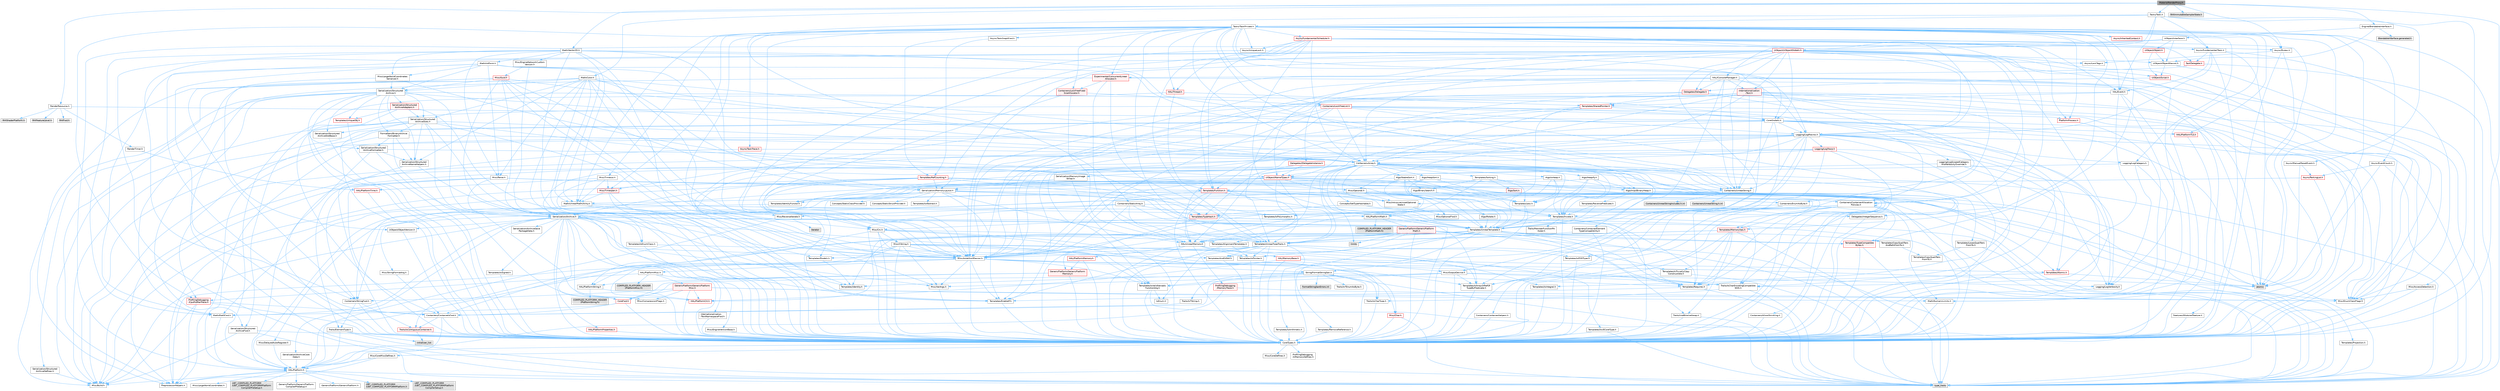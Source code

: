 digraph "MaterialRenderProxy.h"
{
 // INTERACTIVE_SVG=YES
 // LATEX_PDF_SIZE
  bgcolor="transparent";
  edge [fontname=Helvetica,fontsize=10,labelfontname=Helvetica,labelfontsize=10];
  node [fontname=Helvetica,fontsize=10,shape=box,height=0.2,width=0.4];
  Node1 [id="Node000001",label="MaterialRenderProxy.h",height=0.2,width=0.4,color="gray40", fillcolor="grey60", style="filled", fontcolor="black",tooltip=" "];
  Node1 -> Node2 [id="edge1_Node000001_Node000002",color="steelblue1",style="solid",tooltip=" "];
  Node2 [id="Node000002",label="CoreTypes.h",height=0.2,width=0.4,color="grey40", fillcolor="white", style="filled",URL="$dc/dec/CoreTypes_8h.html",tooltip=" "];
  Node2 -> Node3 [id="edge2_Node000002_Node000003",color="steelblue1",style="solid",tooltip=" "];
  Node3 [id="Node000003",label="HAL/Platform.h",height=0.2,width=0.4,color="grey40", fillcolor="white", style="filled",URL="$d9/dd0/Platform_8h.html",tooltip=" "];
  Node3 -> Node4 [id="edge3_Node000003_Node000004",color="steelblue1",style="solid",tooltip=" "];
  Node4 [id="Node000004",label="Misc/Build.h",height=0.2,width=0.4,color="grey40", fillcolor="white", style="filled",URL="$d3/dbb/Build_8h.html",tooltip=" "];
  Node3 -> Node5 [id="edge4_Node000003_Node000005",color="steelblue1",style="solid",tooltip=" "];
  Node5 [id="Node000005",label="Misc/LargeWorldCoordinates.h",height=0.2,width=0.4,color="grey40", fillcolor="white", style="filled",URL="$d2/dcb/LargeWorldCoordinates_8h.html",tooltip=" "];
  Node3 -> Node6 [id="edge5_Node000003_Node000006",color="steelblue1",style="solid",tooltip=" "];
  Node6 [id="Node000006",label="type_traits",height=0.2,width=0.4,color="grey60", fillcolor="#E0E0E0", style="filled",tooltip=" "];
  Node3 -> Node7 [id="edge6_Node000003_Node000007",color="steelblue1",style="solid",tooltip=" "];
  Node7 [id="Node000007",label="PreprocessorHelpers.h",height=0.2,width=0.4,color="grey40", fillcolor="white", style="filled",URL="$db/ddb/PreprocessorHelpers_8h.html",tooltip=" "];
  Node3 -> Node8 [id="edge7_Node000003_Node000008",color="steelblue1",style="solid",tooltip=" "];
  Node8 [id="Node000008",label="UBT_COMPILED_PLATFORM\l/UBT_COMPILED_PLATFORMPlatform\lCompilerPreSetup.h",height=0.2,width=0.4,color="grey60", fillcolor="#E0E0E0", style="filled",tooltip=" "];
  Node3 -> Node9 [id="edge8_Node000003_Node000009",color="steelblue1",style="solid",tooltip=" "];
  Node9 [id="Node000009",label="GenericPlatform/GenericPlatform\lCompilerPreSetup.h",height=0.2,width=0.4,color="grey40", fillcolor="white", style="filled",URL="$d9/dc8/GenericPlatformCompilerPreSetup_8h.html",tooltip=" "];
  Node3 -> Node10 [id="edge9_Node000003_Node000010",color="steelblue1",style="solid",tooltip=" "];
  Node10 [id="Node000010",label="GenericPlatform/GenericPlatform.h",height=0.2,width=0.4,color="grey40", fillcolor="white", style="filled",URL="$d6/d84/GenericPlatform_8h.html",tooltip=" "];
  Node3 -> Node11 [id="edge10_Node000003_Node000011",color="steelblue1",style="solid",tooltip=" "];
  Node11 [id="Node000011",label="UBT_COMPILED_PLATFORM\l/UBT_COMPILED_PLATFORMPlatform.h",height=0.2,width=0.4,color="grey60", fillcolor="#E0E0E0", style="filled",tooltip=" "];
  Node3 -> Node12 [id="edge11_Node000003_Node000012",color="steelblue1",style="solid",tooltip=" "];
  Node12 [id="Node000012",label="UBT_COMPILED_PLATFORM\l/UBT_COMPILED_PLATFORMPlatform\lCompilerSetup.h",height=0.2,width=0.4,color="grey60", fillcolor="#E0E0E0", style="filled",tooltip=" "];
  Node2 -> Node13 [id="edge12_Node000002_Node000013",color="steelblue1",style="solid",tooltip=" "];
  Node13 [id="Node000013",label="ProfilingDebugging\l/UMemoryDefines.h",height=0.2,width=0.4,color="grey40", fillcolor="white", style="filled",URL="$d2/da2/UMemoryDefines_8h.html",tooltip=" "];
  Node2 -> Node14 [id="edge13_Node000002_Node000014",color="steelblue1",style="solid",tooltip=" "];
  Node14 [id="Node000014",label="Misc/CoreMiscDefines.h",height=0.2,width=0.4,color="grey40", fillcolor="white", style="filled",URL="$da/d38/CoreMiscDefines_8h.html",tooltip=" "];
  Node14 -> Node3 [id="edge14_Node000014_Node000003",color="steelblue1",style="solid",tooltip=" "];
  Node14 -> Node7 [id="edge15_Node000014_Node000007",color="steelblue1",style="solid",tooltip=" "];
  Node2 -> Node15 [id="edge16_Node000002_Node000015",color="steelblue1",style="solid",tooltip=" "];
  Node15 [id="Node000015",label="Misc/CoreDefines.h",height=0.2,width=0.4,color="grey40", fillcolor="white", style="filled",URL="$d3/dd2/CoreDefines_8h.html",tooltip=" "];
  Node1 -> Node16 [id="edge17_Node000001_Node000016",color="steelblue1",style="solid",tooltip=" "];
  Node16 [id="Node000016",label="Math/Color.h",height=0.2,width=0.4,color="grey40", fillcolor="white", style="filled",URL="$dd/dac/Color_8h.html",tooltip=" "];
  Node16 -> Node17 [id="edge18_Node000016_Node000017",color="steelblue1",style="solid",tooltip=" "];
  Node17 [id="Node000017",label="Containers/Array.h",height=0.2,width=0.4,color="grey40", fillcolor="white", style="filled",URL="$df/dd0/Array_8h.html",tooltip=" "];
  Node17 -> Node2 [id="edge19_Node000017_Node000002",color="steelblue1",style="solid",tooltip=" "];
  Node17 -> Node18 [id="edge20_Node000017_Node000018",color="steelblue1",style="solid",tooltip=" "];
  Node18 [id="Node000018",label="Misc/AssertionMacros.h",height=0.2,width=0.4,color="grey40", fillcolor="white", style="filled",URL="$d0/dfa/AssertionMacros_8h.html",tooltip=" "];
  Node18 -> Node2 [id="edge21_Node000018_Node000002",color="steelblue1",style="solid",tooltip=" "];
  Node18 -> Node3 [id="edge22_Node000018_Node000003",color="steelblue1",style="solid",tooltip=" "];
  Node18 -> Node19 [id="edge23_Node000018_Node000019",color="steelblue1",style="solid",tooltip=" "];
  Node19 [id="Node000019",label="HAL/PlatformMisc.h",height=0.2,width=0.4,color="grey40", fillcolor="white", style="filled",URL="$d0/df5/PlatformMisc_8h.html",tooltip=" "];
  Node19 -> Node2 [id="edge24_Node000019_Node000002",color="steelblue1",style="solid",tooltip=" "];
  Node19 -> Node20 [id="edge25_Node000019_Node000020",color="steelblue1",style="solid",tooltip=" "];
  Node20 [id="Node000020",label="GenericPlatform/GenericPlatform\lMisc.h",height=0.2,width=0.4,color="red", fillcolor="#FFF0F0", style="filled",URL="$db/d9a/GenericPlatformMisc_8h.html",tooltip=" "];
  Node20 -> Node21 [id="edge26_Node000020_Node000021",color="steelblue1",style="solid",tooltip=" "];
  Node21 [id="Node000021",label="Containers/StringFwd.h",height=0.2,width=0.4,color="grey40", fillcolor="white", style="filled",URL="$df/d37/StringFwd_8h.html",tooltip=" "];
  Node21 -> Node2 [id="edge27_Node000021_Node000002",color="steelblue1",style="solid",tooltip=" "];
  Node21 -> Node22 [id="edge28_Node000021_Node000022",color="steelblue1",style="solid",tooltip=" "];
  Node22 [id="Node000022",label="Traits/ElementType.h",height=0.2,width=0.4,color="grey40", fillcolor="white", style="filled",URL="$d5/d4f/ElementType_8h.html",tooltip=" "];
  Node22 -> Node3 [id="edge29_Node000022_Node000003",color="steelblue1",style="solid",tooltip=" "];
  Node22 -> Node23 [id="edge30_Node000022_Node000023",color="steelblue1",style="solid",tooltip=" "];
  Node23 [id="Node000023",label="initializer_list",height=0.2,width=0.4,color="grey60", fillcolor="#E0E0E0", style="filled",tooltip=" "];
  Node22 -> Node6 [id="edge31_Node000022_Node000006",color="steelblue1",style="solid",tooltip=" "];
  Node21 -> Node24 [id="edge32_Node000021_Node000024",color="steelblue1",style="solid",tooltip=" "];
  Node24 [id="Node000024",label="Traits/IsContiguousContainer.h",height=0.2,width=0.4,color="red", fillcolor="#FFF0F0", style="filled",URL="$d5/d3c/IsContiguousContainer_8h.html",tooltip=" "];
  Node24 -> Node2 [id="edge33_Node000024_Node000002",color="steelblue1",style="solid",tooltip=" "];
  Node24 -> Node23 [id="edge34_Node000024_Node000023",color="steelblue1",style="solid",tooltip=" "];
  Node20 -> Node26 [id="edge35_Node000020_Node000026",color="steelblue1",style="solid",tooltip=" "];
  Node26 [id="Node000026",label="CoreFwd.h",height=0.2,width=0.4,color="red", fillcolor="#FFF0F0", style="filled",URL="$d1/d1e/CoreFwd_8h.html",tooltip=" "];
  Node26 -> Node2 [id="edge36_Node000026_Node000002",color="steelblue1",style="solid",tooltip=" "];
  Node26 -> Node27 [id="edge37_Node000026_Node000027",color="steelblue1",style="solid",tooltip=" "];
  Node27 [id="Node000027",label="Containers/ContainersFwd.h",height=0.2,width=0.4,color="grey40", fillcolor="white", style="filled",URL="$d4/d0a/ContainersFwd_8h.html",tooltip=" "];
  Node27 -> Node3 [id="edge38_Node000027_Node000003",color="steelblue1",style="solid",tooltip=" "];
  Node27 -> Node2 [id="edge39_Node000027_Node000002",color="steelblue1",style="solid",tooltip=" "];
  Node27 -> Node24 [id="edge40_Node000027_Node000024",color="steelblue1",style="solid",tooltip=" "];
  Node26 -> Node28 [id="edge41_Node000026_Node000028",color="steelblue1",style="solid",tooltip=" "];
  Node28 [id="Node000028",label="Math/MathFwd.h",height=0.2,width=0.4,color="grey40", fillcolor="white", style="filled",URL="$d2/d10/MathFwd_8h.html",tooltip=" "];
  Node28 -> Node3 [id="edge42_Node000028_Node000003",color="steelblue1",style="solid",tooltip=" "];
  Node20 -> Node2 [id="edge43_Node000020_Node000002",color="steelblue1",style="solid",tooltip=" "];
  Node20 -> Node31 [id="edge44_Node000020_Node000031",color="steelblue1",style="solid",tooltip=" "];
  Node31 [id="Node000031",label="HAL/PlatformCrt.h",height=0.2,width=0.4,color="red", fillcolor="#FFF0F0", style="filled",URL="$d8/d75/PlatformCrt_8h.html",tooltip=" "];
  Node20 -> Node41 [id="edge45_Node000020_Node000041",color="steelblue1",style="solid",tooltip=" "];
  Node41 [id="Node000041",label="Math/NumericLimits.h",height=0.2,width=0.4,color="grey40", fillcolor="white", style="filled",URL="$df/d1b/NumericLimits_8h.html",tooltip=" "];
  Node41 -> Node2 [id="edge46_Node000041_Node000002",color="steelblue1",style="solid",tooltip=" "];
  Node20 -> Node42 [id="edge47_Node000020_Node000042",color="steelblue1",style="solid",tooltip=" "];
  Node42 [id="Node000042",label="Misc/CompressionFlags.h",height=0.2,width=0.4,color="grey40", fillcolor="white", style="filled",URL="$d9/d76/CompressionFlags_8h.html",tooltip=" "];
  Node20 -> Node43 [id="edge48_Node000020_Node000043",color="steelblue1",style="solid",tooltip=" "];
  Node43 [id="Node000043",label="Misc/EnumClassFlags.h",height=0.2,width=0.4,color="grey40", fillcolor="white", style="filled",URL="$d8/de7/EnumClassFlags_8h.html",tooltip=" "];
  Node19 -> Node46 [id="edge49_Node000019_Node000046",color="steelblue1",style="solid",tooltip=" "];
  Node46 [id="Node000046",label="COMPILED_PLATFORM_HEADER\l(PlatformMisc.h)",height=0.2,width=0.4,color="grey60", fillcolor="#E0E0E0", style="filled",tooltip=" "];
  Node19 -> Node47 [id="edge50_Node000019_Node000047",color="steelblue1",style="solid",tooltip=" "];
  Node47 [id="Node000047",label="ProfilingDebugging\l/CpuProfilerTrace.h",height=0.2,width=0.4,color="red", fillcolor="#FFF0F0", style="filled",URL="$da/dcb/CpuProfilerTrace_8h.html",tooltip=" "];
  Node47 -> Node2 [id="edge51_Node000047_Node000002",color="steelblue1",style="solid",tooltip=" "];
  Node47 -> Node27 [id="edge52_Node000047_Node000027",color="steelblue1",style="solid",tooltip=" "];
  Node47 -> Node7 [id="edge53_Node000047_Node000007",color="steelblue1",style="solid",tooltip=" "];
  Node47 -> Node4 [id="edge54_Node000047_Node000004",color="steelblue1",style="solid",tooltip=" "];
  Node18 -> Node7 [id="edge55_Node000018_Node000007",color="steelblue1",style="solid",tooltip=" "];
  Node18 -> Node55 [id="edge56_Node000018_Node000055",color="steelblue1",style="solid",tooltip=" "];
  Node55 [id="Node000055",label="Templates/EnableIf.h",height=0.2,width=0.4,color="grey40", fillcolor="white", style="filled",URL="$d7/d60/EnableIf_8h.html",tooltip=" "];
  Node55 -> Node2 [id="edge57_Node000055_Node000002",color="steelblue1",style="solid",tooltip=" "];
  Node18 -> Node56 [id="edge58_Node000018_Node000056",color="steelblue1",style="solid",tooltip=" "];
  Node56 [id="Node000056",label="Templates/IsArrayOrRefOf\lTypeByPredicate.h",height=0.2,width=0.4,color="grey40", fillcolor="white", style="filled",URL="$d6/da1/IsArrayOrRefOfTypeByPredicate_8h.html",tooltip=" "];
  Node56 -> Node2 [id="edge59_Node000056_Node000002",color="steelblue1",style="solid",tooltip=" "];
  Node18 -> Node57 [id="edge60_Node000018_Node000057",color="steelblue1",style="solid",tooltip=" "];
  Node57 [id="Node000057",label="Templates/IsValidVariadic\lFunctionArg.h",height=0.2,width=0.4,color="grey40", fillcolor="white", style="filled",URL="$d0/dc8/IsValidVariadicFunctionArg_8h.html",tooltip=" "];
  Node57 -> Node2 [id="edge61_Node000057_Node000002",color="steelblue1",style="solid",tooltip=" "];
  Node57 -> Node58 [id="edge62_Node000057_Node000058",color="steelblue1",style="solid",tooltip=" "];
  Node58 [id="Node000058",label="IsEnum.h",height=0.2,width=0.4,color="grey40", fillcolor="white", style="filled",URL="$d4/de5/IsEnum_8h.html",tooltip=" "];
  Node57 -> Node6 [id="edge63_Node000057_Node000006",color="steelblue1",style="solid",tooltip=" "];
  Node18 -> Node59 [id="edge64_Node000018_Node000059",color="steelblue1",style="solid",tooltip=" "];
  Node59 [id="Node000059",label="Traits/IsCharEncodingCompatible\lWith.h",height=0.2,width=0.4,color="grey40", fillcolor="white", style="filled",URL="$df/dd1/IsCharEncodingCompatibleWith_8h.html",tooltip=" "];
  Node59 -> Node6 [id="edge65_Node000059_Node000006",color="steelblue1",style="solid",tooltip=" "];
  Node59 -> Node60 [id="edge66_Node000059_Node000060",color="steelblue1",style="solid",tooltip=" "];
  Node60 [id="Node000060",label="Traits/IsCharType.h",height=0.2,width=0.4,color="grey40", fillcolor="white", style="filled",URL="$db/d51/IsCharType_8h.html",tooltip=" "];
  Node60 -> Node2 [id="edge67_Node000060_Node000002",color="steelblue1",style="solid",tooltip=" "];
  Node18 -> Node61 [id="edge68_Node000018_Node000061",color="steelblue1",style="solid",tooltip=" "];
  Node61 [id="Node000061",label="Misc/VarArgs.h",height=0.2,width=0.4,color="grey40", fillcolor="white", style="filled",URL="$d5/d6f/VarArgs_8h.html",tooltip=" "];
  Node61 -> Node2 [id="edge69_Node000061_Node000002",color="steelblue1",style="solid",tooltip=" "];
  Node18 -> Node62 [id="edge70_Node000018_Node000062",color="steelblue1",style="solid",tooltip=" "];
  Node62 [id="Node000062",label="String/FormatStringSan.h",height=0.2,width=0.4,color="grey40", fillcolor="white", style="filled",URL="$d3/d8b/FormatStringSan_8h.html",tooltip=" "];
  Node62 -> Node6 [id="edge71_Node000062_Node000006",color="steelblue1",style="solid",tooltip=" "];
  Node62 -> Node2 [id="edge72_Node000062_Node000002",color="steelblue1",style="solid",tooltip=" "];
  Node62 -> Node63 [id="edge73_Node000062_Node000063",color="steelblue1",style="solid",tooltip=" "];
  Node63 [id="Node000063",label="Templates/Requires.h",height=0.2,width=0.4,color="grey40", fillcolor="white", style="filled",URL="$dc/d96/Requires_8h.html",tooltip=" "];
  Node63 -> Node55 [id="edge74_Node000063_Node000055",color="steelblue1",style="solid",tooltip=" "];
  Node63 -> Node6 [id="edge75_Node000063_Node000006",color="steelblue1",style="solid",tooltip=" "];
  Node62 -> Node64 [id="edge76_Node000062_Node000064",color="steelblue1",style="solid",tooltip=" "];
  Node64 [id="Node000064",label="Templates/Identity.h",height=0.2,width=0.4,color="grey40", fillcolor="white", style="filled",URL="$d0/dd5/Identity_8h.html",tooltip=" "];
  Node62 -> Node57 [id="edge77_Node000062_Node000057",color="steelblue1",style="solid",tooltip=" "];
  Node62 -> Node60 [id="edge78_Node000062_Node000060",color="steelblue1",style="solid",tooltip=" "];
  Node62 -> Node65 [id="edge79_Node000062_Node000065",color="steelblue1",style="solid",tooltip=" "];
  Node65 [id="Node000065",label="Traits/IsTEnumAsByte.h",height=0.2,width=0.4,color="grey40", fillcolor="white", style="filled",URL="$d1/de6/IsTEnumAsByte_8h.html",tooltip=" "];
  Node62 -> Node66 [id="edge80_Node000062_Node000066",color="steelblue1",style="solid",tooltip=" "];
  Node66 [id="Node000066",label="Traits/IsTString.h",height=0.2,width=0.4,color="grey40", fillcolor="white", style="filled",URL="$d0/df8/IsTString_8h.html",tooltip=" "];
  Node66 -> Node27 [id="edge81_Node000066_Node000027",color="steelblue1",style="solid",tooltip=" "];
  Node62 -> Node27 [id="edge82_Node000062_Node000027",color="steelblue1",style="solid",tooltip=" "];
  Node62 -> Node67 [id="edge83_Node000062_Node000067",color="steelblue1",style="solid",tooltip=" "];
  Node67 [id="Node000067",label="FormatStringSanErrors.inl",height=0.2,width=0.4,color="grey60", fillcolor="#E0E0E0", style="filled",tooltip=" "];
  Node18 -> Node68 [id="edge84_Node000018_Node000068",color="steelblue1",style="solid",tooltip=" "];
  Node68 [id="Node000068",label="atomic",height=0.2,width=0.4,color="grey60", fillcolor="#E0E0E0", style="filled",tooltip=" "];
  Node17 -> Node69 [id="edge85_Node000017_Node000069",color="steelblue1",style="solid",tooltip=" "];
  Node69 [id="Node000069",label="Misc/IntrusiveUnsetOptional\lState.h",height=0.2,width=0.4,color="grey40", fillcolor="white", style="filled",URL="$d2/d0a/IntrusiveUnsetOptionalState_8h.html",tooltip=" "];
  Node69 -> Node70 [id="edge86_Node000069_Node000070",color="steelblue1",style="solid",tooltip=" "];
  Node70 [id="Node000070",label="Misc/OptionalFwd.h",height=0.2,width=0.4,color="grey40", fillcolor="white", style="filled",URL="$dc/d50/OptionalFwd_8h.html",tooltip=" "];
  Node17 -> Node71 [id="edge87_Node000017_Node000071",color="steelblue1",style="solid",tooltip=" "];
  Node71 [id="Node000071",label="Misc/ReverseIterate.h",height=0.2,width=0.4,color="grey40", fillcolor="white", style="filled",URL="$db/de3/ReverseIterate_8h.html",tooltip=" "];
  Node71 -> Node3 [id="edge88_Node000071_Node000003",color="steelblue1",style="solid",tooltip=" "];
  Node71 -> Node72 [id="edge89_Node000071_Node000072",color="steelblue1",style="solid",tooltip=" "];
  Node72 [id="Node000072",label="iterator",height=0.2,width=0.4,color="grey60", fillcolor="#E0E0E0", style="filled",tooltip=" "];
  Node17 -> Node73 [id="edge90_Node000017_Node000073",color="steelblue1",style="solid",tooltip=" "];
  Node73 [id="Node000073",label="HAL/UnrealMemory.h",height=0.2,width=0.4,color="grey40", fillcolor="white", style="filled",URL="$d9/d96/UnrealMemory_8h.html",tooltip=" "];
  Node73 -> Node2 [id="edge91_Node000073_Node000002",color="steelblue1",style="solid",tooltip=" "];
  Node73 -> Node74 [id="edge92_Node000073_Node000074",color="steelblue1",style="solid",tooltip=" "];
  Node74 [id="Node000074",label="GenericPlatform/GenericPlatform\lMemory.h",height=0.2,width=0.4,color="red", fillcolor="#FFF0F0", style="filled",URL="$dd/d22/GenericPlatformMemory_8h.html",tooltip=" "];
  Node74 -> Node26 [id="edge93_Node000074_Node000026",color="steelblue1",style="solid",tooltip=" "];
  Node74 -> Node2 [id="edge94_Node000074_Node000002",color="steelblue1",style="solid",tooltip=" "];
  Node74 -> Node75 [id="edge95_Node000074_Node000075",color="steelblue1",style="solid",tooltip=" "];
  Node75 [id="Node000075",label="HAL/PlatformString.h",height=0.2,width=0.4,color="grey40", fillcolor="white", style="filled",URL="$db/db5/PlatformString_8h.html",tooltip=" "];
  Node75 -> Node2 [id="edge96_Node000075_Node000002",color="steelblue1",style="solid",tooltip=" "];
  Node75 -> Node76 [id="edge97_Node000075_Node000076",color="steelblue1",style="solid",tooltip=" "];
  Node76 [id="Node000076",label="COMPILED_PLATFORM_HEADER\l(PlatformString.h)",height=0.2,width=0.4,color="grey60", fillcolor="#E0E0E0", style="filled",tooltip=" "];
  Node73 -> Node77 [id="edge98_Node000073_Node000077",color="steelblue1",style="solid",tooltip=" "];
  Node77 [id="Node000077",label="HAL/MemoryBase.h",height=0.2,width=0.4,color="red", fillcolor="#FFF0F0", style="filled",URL="$d6/d9f/MemoryBase_8h.html",tooltip=" "];
  Node77 -> Node2 [id="edge99_Node000077_Node000002",color="steelblue1",style="solid",tooltip=" "];
  Node77 -> Node31 [id="edge100_Node000077_Node000031",color="steelblue1",style="solid",tooltip=" "];
  Node77 -> Node79 [id="edge101_Node000077_Node000079",color="steelblue1",style="solid",tooltip=" "];
  Node79 [id="Node000079",label="Misc/OutputDevice.h",height=0.2,width=0.4,color="grey40", fillcolor="white", style="filled",URL="$d7/d32/OutputDevice_8h.html",tooltip=" "];
  Node79 -> Node26 [id="edge102_Node000079_Node000026",color="steelblue1",style="solid",tooltip=" "];
  Node79 -> Node2 [id="edge103_Node000079_Node000002",color="steelblue1",style="solid",tooltip=" "];
  Node79 -> Node80 [id="edge104_Node000079_Node000080",color="steelblue1",style="solid",tooltip=" "];
  Node80 [id="Node000080",label="Logging/LogVerbosity.h",height=0.2,width=0.4,color="grey40", fillcolor="white", style="filled",URL="$d2/d8f/LogVerbosity_8h.html",tooltip=" "];
  Node80 -> Node2 [id="edge105_Node000080_Node000002",color="steelblue1",style="solid",tooltip=" "];
  Node79 -> Node61 [id="edge106_Node000079_Node000061",color="steelblue1",style="solid",tooltip=" "];
  Node79 -> Node56 [id="edge107_Node000079_Node000056",color="steelblue1",style="solid",tooltip=" "];
  Node79 -> Node57 [id="edge108_Node000079_Node000057",color="steelblue1",style="solid",tooltip=" "];
  Node79 -> Node59 [id="edge109_Node000079_Node000059",color="steelblue1",style="solid",tooltip=" "];
  Node77 -> Node81 [id="edge110_Node000077_Node000081",color="steelblue1",style="solid",tooltip=" "];
  Node81 [id="Node000081",label="Templates/Atomic.h",height=0.2,width=0.4,color="red", fillcolor="#FFF0F0", style="filled",URL="$d3/d91/Atomic_8h.html",tooltip=" "];
  Node81 -> Node84 [id="edge111_Node000081_Node000084",color="steelblue1",style="solid",tooltip=" "];
  Node84 [id="Node000084",label="Templates/IsIntegral.h",height=0.2,width=0.4,color="grey40", fillcolor="white", style="filled",URL="$da/d64/IsIntegral_8h.html",tooltip=" "];
  Node84 -> Node2 [id="edge112_Node000084_Node000002",color="steelblue1",style="solid",tooltip=" "];
  Node81 -> Node68 [id="edge113_Node000081_Node000068",color="steelblue1",style="solid",tooltip=" "];
  Node73 -> Node90 [id="edge114_Node000073_Node000090",color="steelblue1",style="solid",tooltip=" "];
  Node90 [id="Node000090",label="HAL/PlatformMemory.h",height=0.2,width=0.4,color="red", fillcolor="#FFF0F0", style="filled",URL="$de/d68/PlatformMemory_8h.html",tooltip=" "];
  Node90 -> Node2 [id="edge115_Node000090_Node000002",color="steelblue1",style="solid",tooltip=" "];
  Node90 -> Node74 [id="edge116_Node000090_Node000074",color="steelblue1",style="solid",tooltip=" "];
  Node73 -> Node92 [id="edge117_Node000073_Node000092",color="steelblue1",style="solid",tooltip=" "];
  Node92 [id="Node000092",label="ProfilingDebugging\l/MemoryTrace.h",height=0.2,width=0.4,color="red", fillcolor="#FFF0F0", style="filled",URL="$da/dd7/MemoryTrace_8h.html",tooltip=" "];
  Node92 -> Node3 [id="edge118_Node000092_Node000003",color="steelblue1",style="solid",tooltip=" "];
  Node92 -> Node43 [id="edge119_Node000092_Node000043",color="steelblue1",style="solid",tooltip=" "];
  Node73 -> Node93 [id="edge120_Node000073_Node000093",color="steelblue1",style="solid",tooltip=" "];
  Node93 [id="Node000093",label="Templates/IsPointer.h",height=0.2,width=0.4,color="grey40", fillcolor="white", style="filled",URL="$d7/d05/IsPointer_8h.html",tooltip=" "];
  Node93 -> Node2 [id="edge121_Node000093_Node000002",color="steelblue1",style="solid",tooltip=" "];
  Node17 -> Node94 [id="edge122_Node000017_Node000094",color="steelblue1",style="solid",tooltip=" "];
  Node94 [id="Node000094",label="Templates/UnrealTypeTraits.h",height=0.2,width=0.4,color="grey40", fillcolor="white", style="filled",URL="$d2/d2d/UnrealTypeTraits_8h.html",tooltip=" "];
  Node94 -> Node2 [id="edge123_Node000094_Node000002",color="steelblue1",style="solid",tooltip=" "];
  Node94 -> Node93 [id="edge124_Node000094_Node000093",color="steelblue1",style="solid",tooltip=" "];
  Node94 -> Node18 [id="edge125_Node000094_Node000018",color="steelblue1",style="solid",tooltip=" "];
  Node94 -> Node86 [id="edge126_Node000094_Node000086",color="steelblue1",style="solid",tooltip=" "];
  Node86 [id="Node000086",label="Templates/AndOrNot.h",height=0.2,width=0.4,color="grey40", fillcolor="white", style="filled",URL="$db/d0a/AndOrNot_8h.html",tooltip=" "];
  Node86 -> Node2 [id="edge127_Node000086_Node000002",color="steelblue1",style="solid",tooltip=" "];
  Node94 -> Node55 [id="edge128_Node000094_Node000055",color="steelblue1",style="solid",tooltip=" "];
  Node94 -> Node95 [id="edge129_Node000094_Node000095",color="steelblue1",style="solid",tooltip=" "];
  Node95 [id="Node000095",label="Templates/IsArithmetic.h",height=0.2,width=0.4,color="grey40", fillcolor="white", style="filled",URL="$d2/d5d/IsArithmetic_8h.html",tooltip=" "];
  Node95 -> Node2 [id="edge130_Node000095_Node000002",color="steelblue1",style="solid",tooltip=" "];
  Node94 -> Node58 [id="edge131_Node000094_Node000058",color="steelblue1",style="solid",tooltip=" "];
  Node94 -> Node96 [id="edge132_Node000094_Node000096",color="steelblue1",style="solid",tooltip=" "];
  Node96 [id="Node000096",label="Templates/Models.h",height=0.2,width=0.4,color="grey40", fillcolor="white", style="filled",URL="$d3/d0c/Models_8h.html",tooltip=" "];
  Node96 -> Node64 [id="edge133_Node000096_Node000064",color="steelblue1",style="solid",tooltip=" "];
  Node94 -> Node97 [id="edge134_Node000094_Node000097",color="steelblue1",style="solid",tooltip=" "];
  Node97 [id="Node000097",label="Templates/IsPODType.h",height=0.2,width=0.4,color="grey40", fillcolor="white", style="filled",URL="$d7/db1/IsPODType_8h.html",tooltip=" "];
  Node97 -> Node2 [id="edge135_Node000097_Node000002",color="steelblue1",style="solid",tooltip=" "];
  Node94 -> Node98 [id="edge136_Node000094_Node000098",color="steelblue1",style="solid",tooltip=" "];
  Node98 [id="Node000098",label="Templates/IsUECoreType.h",height=0.2,width=0.4,color="grey40", fillcolor="white", style="filled",URL="$d1/db8/IsUECoreType_8h.html",tooltip=" "];
  Node98 -> Node2 [id="edge137_Node000098_Node000002",color="steelblue1",style="solid",tooltip=" "];
  Node98 -> Node6 [id="edge138_Node000098_Node000006",color="steelblue1",style="solid",tooltip=" "];
  Node94 -> Node87 [id="edge139_Node000094_Node000087",color="steelblue1",style="solid",tooltip=" "];
  Node87 [id="Node000087",label="Templates/IsTriviallyCopy\lConstructible.h",height=0.2,width=0.4,color="grey40", fillcolor="white", style="filled",URL="$d3/d78/IsTriviallyCopyConstructible_8h.html",tooltip=" "];
  Node87 -> Node2 [id="edge140_Node000087_Node000002",color="steelblue1",style="solid",tooltip=" "];
  Node87 -> Node6 [id="edge141_Node000087_Node000006",color="steelblue1",style="solid",tooltip=" "];
  Node17 -> Node99 [id="edge142_Node000017_Node000099",color="steelblue1",style="solid",tooltip=" "];
  Node99 [id="Node000099",label="Templates/UnrealTemplate.h",height=0.2,width=0.4,color="grey40", fillcolor="white", style="filled",URL="$d4/d24/UnrealTemplate_8h.html",tooltip=" "];
  Node99 -> Node2 [id="edge143_Node000099_Node000002",color="steelblue1",style="solid",tooltip=" "];
  Node99 -> Node93 [id="edge144_Node000099_Node000093",color="steelblue1",style="solid",tooltip=" "];
  Node99 -> Node73 [id="edge145_Node000099_Node000073",color="steelblue1",style="solid",tooltip=" "];
  Node99 -> Node100 [id="edge146_Node000099_Node000100",color="steelblue1",style="solid",tooltip=" "];
  Node100 [id="Node000100",label="Templates/CopyQualifiers\lAndRefsFromTo.h",height=0.2,width=0.4,color="grey40", fillcolor="white", style="filled",URL="$d3/db3/CopyQualifiersAndRefsFromTo_8h.html",tooltip=" "];
  Node100 -> Node101 [id="edge147_Node000100_Node000101",color="steelblue1",style="solid",tooltip=" "];
  Node101 [id="Node000101",label="Templates/CopyQualifiers\lFromTo.h",height=0.2,width=0.4,color="grey40", fillcolor="white", style="filled",URL="$d5/db4/CopyQualifiersFromTo_8h.html",tooltip=" "];
  Node99 -> Node94 [id="edge148_Node000099_Node000094",color="steelblue1",style="solid",tooltip=" "];
  Node99 -> Node102 [id="edge149_Node000099_Node000102",color="steelblue1",style="solid",tooltip=" "];
  Node102 [id="Node000102",label="Templates/RemoveReference.h",height=0.2,width=0.4,color="grey40", fillcolor="white", style="filled",URL="$da/dbe/RemoveReference_8h.html",tooltip=" "];
  Node102 -> Node2 [id="edge150_Node000102_Node000002",color="steelblue1",style="solid",tooltip=" "];
  Node99 -> Node63 [id="edge151_Node000099_Node000063",color="steelblue1",style="solid",tooltip=" "];
  Node99 -> Node103 [id="edge152_Node000099_Node000103",color="steelblue1",style="solid",tooltip=" "];
  Node103 [id="Node000103",label="Templates/TypeCompatible\lBytes.h",height=0.2,width=0.4,color="red", fillcolor="#FFF0F0", style="filled",URL="$df/d0a/TypeCompatibleBytes_8h.html",tooltip=" "];
  Node103 -> Node2 [id="edge153_Node000103_Node000002",color="steelblue1",style="solid",tooltip=" "];
  Node103 -> Node6 [id="edge154_Node000103_Node000006",color="steelblue1",style="solid",tooltip=" "];
  Node99 -> Node64 [id="edge155_Node000099_Node000064",color="steelblue1",style="solid",tooltip=" "];
  Node99 -> Node24 [id="edge156_Node000099_Node000024",color="steelblue1",style="solid",tooltip=" "];
  Node99 -> Node104 [id="edge157_Node000099_Node000104",color="steelblue1",style="solid",tooltip=" "];
  Node104 [id="Node000104",label="Traits/UseBitwiseSwap.h",height=0.2,width=0.4,color="grey40", fillcolor="white", style="filled",URL="$db/df3/UseBitwiseSwap_8h.html",tooltip=" "];
  Node104 -> Node2 [id="edge158_Node000104_Node000002",color="steelblue1",style="solid",tooltip=" "];
  Node104 -> Node6 [id="edge159_Node000104_Node000006",color="steelblue1",style="solid",tooltip=" "];
  Node99 -> Node6 [id="edge160_Node000099_Node000006",color="steelblue1",style="solid",tooltip=" "];
  Node17 -> Node105 [id="edge161_Node000017_Node000105",color="steelblue1",style="solid",tooltip=" "];
  Node105 [id="Node000105",label="Containers/AllowShrinking.h",height=0.2,width=0.4,color="grey40", fillcolor="white", style="filled",URL="$d7/d1a/AllowShrinking_8h.html",tooltip=" "];
  Node105 -> Node2 [id="edge162_Node000105_Node000002",color="steelblue1",style="solid",tooltip=" "];
  Node17 -> Node106 [id="edge163_Node000017_Node000106",color="steelblue1",style="solid",tooltip=" "];
  Node106 [id="Node000106",label="Containers/ContainerAllocation\lPolicies.h",height=0.2,width=0.4,color="grey40", fillcolor="white", style="filled",URL="$d7/dff/ContainerAllocationPolicies_8h.html",tooltip=" "];
  Node106 -> Node2 [id="edge164_Node000106_Node000002",color="steelblue1",style="solid",tooltip=" "];
  Node106 -> Node107 [id="edge165_Node000106_Node000107",color="steelblue1",style="solid",tooltip=" "];
  Node107 [id="Node000107",label="Containers/ContainerHelpers.h",height=0.2,width=0.4,color="grey40", fillcolor="white", style="filled",URL="$d7/d33/ContainerHelpers_8h.html",tooltip=" "];
  Node107 -> Node2 [id="edge166_Node000107_Node000002",color="steelblue1",style="solid",tooltip=" "];
  Node106 -> Node106 [id="edge167_Node000106_Node000106",color="steelblue1",style="solid",tooltip=" "];
  Node106 -> Node108 [id="edge168_Node000106_Node000108",color="steelblue1",style="solid",tooltip=" "];
  Node108 [id="Node000108",label="HAL/PlatformMath.h",height=0.2,width=0.4,color="grey40", fillcolor="white", style="filled",URL="$dc/d53/PlatformMath_8h.html",tooltip=" "];
  Node108 -> Node2 [id="edge169_Node000108_Node000002",color="steelblue1",style="solid",tooltip=" "];
  Node108 -> Node109 [id="edge170_Node000108_Node000109",color="steelblue1",style="solid",tooltip=" "];
  Node109 [id="Node000109",label="GenericPlatform/GenericPlatform\lMath.h",height=0.2,width=0.4,color="red", fillcolor="#FFF0F0", style="filled",URL="$d5/d79/GenericPlatformMath_8h.html",tooltip=" "];
  Node109 -> Node2 [id="edge171_Node000109_Node000002",color="steelblue1",style="solid",tooltip=" "];
  Node109 -> Node27 [id="edge172_Node000109_Node000027",color="steelblue1",style="solid",tooltip=" "];
  Node109 -> Node31 [id="edge173_Node000109_Node000031",color="steelblue1",style="solid",tooltip=" "];
  Node109 -> Node86 [id="edge174_Node000109_Node000086",color="steelblue1",style="solid",tooltip=" "];
  Node109 -> Node94 [id="edge175_Node000109_Node000094",color="steelblue1",style="solid",tooltip=" "];
  Node109 -> Node63 [id="edge176_Node000109_Node000063",color="steelblue1",style="solid",tooltip=" "];
  Node109 -> Node103 [id="edge177_Node000109_Node000103",color="steelblue1",style="solid",tooltip=" "];
  Node109 -> Node114 [id="edge178_Node000109_Node000114",color="steelblue1",style="solid",tooltip=" "];
  Node114 [id="Node000114",label="limits",height=0.2,width=0.4,color="grey60", fillcolor="#E0E0E0", style="filled",tooltip=" "];
  Node109 -> Node6 [id="edge179_Node000109_Node000006",color="steelblue1",style="solid",tooltip=" "];
  Node108 -> Node115 [id="edge180_Node000108_Node000115",color="steelblue1",style="solid",tooltip=" "];
  Node115 [id="Node000115",label="COMPILED_PLATFORM_HEADER\l(PlatformMath.h)",height=0.2,width=0.4,color="grey60", fillcolor="#E0E0E0", style="filled",tooltip=" "];
  Node106 -> Node73 [id="edge181_Node000106_Node000073",color="steelblue1",style="solid",tooltip=" "];
  Node106 -> Node41 [id="edge182_Node000106_Node000041",color="steelblue1",style="solid",tooltip=" "];
  Node106 -> Node18 [id="edge183_Node000106_Node000018",color="steelblue1",style="solid",tooltip=" "];
  Node106 -> Node116 [id="edge184_Node000106_Node000116",color="steelblue1",style="solid",tooltip=" "];
  Node116 [id="Node000116",label="Templates/IsPolymorphic.h",height=0.2,width=0.4,color="grey40", fillcolor="white", style="filled",URL="$dc/d20/IsPolymorphic_8h.html",tooltip=" "];
  Node106 -> Node117 [id="edge185_Node000106_Node000117",color="steelblue1",style="solid",tooltip=" "];
  Node117 [id="Node000117",label="Templates/MemoryOps.h",height=0.2,width=0.4,color="red", fillcolor="#FFF0F0", style="filled",URL="$db/dea/MemoryOps_8h.html",tooltip=" "];
  Node117 -> Node2 [id="edge186_Node000117_Node000002",color="steelblue1",style="solid",tooltip=" "];
  Node117 -> Node73 [id="edge187_Node000117_Node000073",color="steelblue1",style="solid",tooltip=" "];
  Node117 -> Node87 [id="edge188_Node000117_Node000087",color="steelblue1",style="solid",tooltip=" "];
  Node117 -> Node63 [id="edge189_Node000117_Node000063",color="steelblue1",style="solid",tooltip=" "];
  Node117 -> Node94 [id="edge190_Node000117_Node000094",color="steelblue1",style="solid",tooltip=" "];
  Node117 -> Node104 [id="edge191_Node000117_Node000104",color="steelblue1",style="solid",tooltip=" "];
  Node117 -> Node6 [id="edge192_Node000117_Node000006",color="steelblue1",style="solid",tooltip=" "];
  Node106 -> Node103 [id="edge193_Node000106_Node000103",color="steelblue1",style="solid",tooltip=" "];
  Node106 -> Node6 [id="edge194_Node000106_Node000006",color="steelblue1",style="solid",tooltip=" "];
  Node17 -> Node118 [id="edge195_Node000017_Node000118",color="steelblue1",style="solid",tooltip=" "];
  Node118 [id="Node000118",label="Containers/ContainerElement\lTypeCompatibility.h",height=0.2,width=0.4,color="grey40", fillcolor="white", style="filled",URL="$df/ddf/ContainerElementTypeCompatibility_8h.html",tooltip=" "];
  Node118 -> Node2 [id="edge196_Node000118_Node000002",color="steelblue1",style="solid",tooltip=" "];
  Node118 -> Node94 [id="edge197_Node000118_Node000094",color="steelblue1",style="solid",tooltip=" "];
  Node17 -> Node119 [id="edge198_Node000017_Node000119",color="steelblue1",style="solid",tooltip=" "];
  Node119 [id="Node000119",label="Serialization/Archive.h",height=0.2,width=0.4,color="grey40", fillcolor="white", style="filled",URL="$d7/d3b/Archive_8h.html",tooltip=" "];
  Node119 -> Node26 [id="edge199_Node000119_Node000026",color="steelblue1",style="solid",tooltip=" "];
  Node119 -> Node2 [id="edge200_Node000119_Node000002",color="steelblue1",style="solid",tooltip=" "];
  Node119 -> Node120 [id="edge201_Node000119_Node000120",color="steelblue1",style="solid",tooltip=" "];
  Node120 [id="Node000120",label="HAL/PlatformProperties.h",height=0.2,width=0.4,color="red", fillcolor="#FFF0F0", style="filled",URL="$d9/db0/PlatformProperties_8h.html",tooltip=" "];
  Node120 -> Node2 [id="edge202_Node000120_Node000002",color="steelblue1",style="solid",tooltip=" "];
  Node119 -> Node123 [id="edge203_Node000119_Node000123",color="steelblue1",style="solid",tooltip=" "];
  Node123 [id="Node000123",label="Internationalization\l/TextNamespaceFwd.h",height=0.2,width=0.4,color="grey40", fillcolor="white", style="filled",URL="$d8/d97/TextNamespaceFwd_8h.html",tooltip=" "];
  Node123 -> Node2 [id="edge204_Node000123_Node000002",color="steelblue1",style="solid",tooltip=" "];
  Node119 -> Node28 [id="edge205_Node000119_Node000028",color="steelblue1",style="solid",tooltip=" "];
  Node119 -> Node18 [id="edge206_Node000119_Node000018",color="steelblue1",style="solid",tooltip=" "];
  Node119 -> Node4 [id="edge207_Node000119_Node000004",color="steelblue1",style="solid",tooltip=" "];
  Node119 -> Node42 [id="edge208_Node000119_Node000042",color="steelblue1",style="solid",tooltip=" "];
  Node119 -> Node124 [id="edge209_Node000119_Node000124",color="steelblue1",style="solid",tooltip=" "];
  Node124 [id="Node000124",label="Misc/EngineVersionBase.h",height=0.2,width=0.4,color="grey40", fillcolor="white", style="filled",URL="$d5/d2b/EngineVersionBase_8h.html",tooltip=" "];
  Node124 -> Node2 [id="edge210_Node000124_Node000002",color="steelblue1",style="solid",tooltip=" "];
  Node119 -> Node61 [id="edge211_Node000119_Node000061",color="steelblue1",style="solid",tooltip=" "];
  Node119 -> Node125 [id="edge212_Node000119_Node000125",color="steelblue1",style="solid",tooltip=" "];
  Node125 [id="Node000125",label="Serialization/ArchiveCook\lData.h",height=0.2,width=0.4,color="grey40", fillcolor="white", style="filled",URL="$dc/db6/ArchiveCookData_8h.html",tooltip=" "];
  Node125 -> Node3 [id="edge213_Node000125_Node000003",color="steelblue1",style="solid",tooltip=" "];
  Node119 -> Node126 [id="edge214_Node000119_Node000126",color="steelblue1",style="solid",tooltip=" "];
  Node126 [id="Node000126",label="Serialization/ArchiveSave\lPackageData.h",height=0.2,width=0.4,color="grey40", fillcolor="white", style="filled",URL="$d1/d37/ArchiveSavePackageData_8h.html",tooltip=" "];
  Node119 -> Node55 [id="edge215_Node000119_Node000055",color="steelblue1",style="solid",tooltip=" "];
  Node119 -> Node56 [id="edge216_Node000119_Node000056",color="steelblue1",style="solid",tooltip=" "];
  Node119 -> Node127 [id="edge217_Node000119_Node000127",color="steelblue1",style="solid",tooltip=" "];
  Node127 [id="Node000127",label="Templates/IsEnumClass.h",height=0.2,width=0.4,color="grey40", fillcolor="white", style="filled",URL="$d7/d15/IsEnumClass_8h.html",tooltip=" "];
  Node127 -> Node2 [id="edge218_Node000127_Node000002",color="steelblue1",style="solid",tooltip=" "];
  Node127 -> Node86 [id="edge219_Node000127_Node000086",color="steelblue1",style="solid",tooltip=" "];
  Node119 -> Node113 [id="edge220_Node000119_Node000113",color="steelblue1",style="solid",tooltip=" "];
  Node113 [id="Node000113",label="Templates/IsSigned.h",height=0.2,width=0.4,color="grey40", fillcolor="white", style="filled",URL="$d8/dd8/IsSigned_8h.html",tooltip=" "];
  Node113 -> Node2 [id="edge221_Node000113_Node000002",color="steelblue1",style="solid",tooltip=" "];
  Node119 -> Node57 [id="edge222_Node000119_Node000057",color="steelblue1",style="solid",tooltip=" "];
  Node119 -> Node99 [id="edge223_Node000119_Node000099",color="steelblue1",style="solid",tooltip=" "];
  Node119 -> Node59 [id="edge224_Node000119_Node000059",color="steelblue1",style="solid",tooltip=" "];
  Node119 -> Node128 [id="edge225_Node000119_Node000128",color="steelblue1",style="solid",tooltip=" "];
  Node128 [id="Node000128",label="UObject/ObjectVersion.h",height=0.2,width=0.4,color="grey40", fillcolor="white", style="filled",URL="$da/d63/ObjectVersion_8h.html",tooltip=" "];
  Node128 -> Node2 [id="edge226_Node000128_Node000002",color="steelblue1",style="solid",tooltip=" "];
  Node17 -> Node129 [id="edge227_Node000017_Node000129",color="steelblue1",style="solid",tooltip=" "];
  Node129 [id="Node000129",label="Serialization/MemoryImage\lWriter.h",height=0.2,width=0.4,color="grey40", fillcolor="white", style="filled",URL="$d0/d08/MemoryImageWriter_8h.html",tooltip=" "];
  Node129 -> Node2 [id="edge228_Node000129_Node000002",color="steelblue1",style="solid",tooltip=" "];
  Node129 -> Node130 [id="edge229_Node000129_Node000130",color="steelblue1",style="solid",tooltip=" "];
  Node130 [id="Node000130",label="Serialization/MemoryLayout.h",height=0.2,width=0.4,color="grey40", fillcolor="white", style="filled",URL="$d7/d66/MemoryLayout_8h.html",tooltip=" "];
  Node130 -> Node131 [id="edge230_Node000130_Node000131",color="steelblue1",style="solid",tooltip=" "];
  Node131 [id="Node000131",label="Concepts/StaticClassProvider.h",height=0.2,width=0.4,color="grey40", fillcolor="white", style="filled",URL="$dd/d83/StaticClassProvider_8h.html",tooltip=" "];
  Node130 -> Node132 [id="edge231_Node000130_Node000132",color="steelblue1",style="solid",tooltip=" "];
  Node132 [id="Node000132",label="Concepts/StaticStructProvider.h",height=0.2,width=0.4,color="grey40", fillcolor="white", style="filled",URL="$d5/d77/StaticStructProvider_8h.html",tooltip=" "];
  Node130 -> Node133 [id="edge232_Node000130_Node000133",color="steelblue1",style="solid",tooltip=" "];
  Node133 [id="Node000133",label="Containers/EnumAsByte.h",height=0.2,width=0.4,color="grey40", fillcolor="white", style="filled",URL="$d6/d9a/EnumAsByte_8h.html",tooltip=" "];
  Node133 -> Node2 [id="edge233_Node000133_Node000002",color="steelblue1",style="solid",tooltip=" "];
  Node133 -> Node97 [id="edge234_Node000133_Node000097",color="steelblue1",style="solid",tooltip=" "];
  Node133 -> Node134 [id="edge235_Node000133_Node000134",color="steelblue1",style="solid",tooltip=" "];
  Node134 [id="Node000134",label="Templates/TypeHash.h",height=0.2,width=0.4,color="red", fillcolor="#FFF0F0", style="filled",URL="$d1/d62/TypeHash_8h.html",tooltip=" "];
  Node134 -> Node2 [id="edge236_Node000134_Node000002",color="steelblue1",style="solid",tooltip=" "];
  Node134 -> Node63 [id="edge237_Node000134_Node000063",color="steelblue1",style="solid",tooltip=" "];
  Node134 -> Node135 [id="edge238_Node000134_Node000135",color="steelblue1",style="solid",tooltip=" "];
  Node135 [id="Node000135",label="Misc/Crc.h",height=0.2,width=0.4,color="grey40", fillcolor="white", style="filled",URL="$d4/dd2/Crc_8h.html",tooltip=" "];
  Node135 -> Node2 [id="edge239_Node000135_Node000002",color="steelblue1",style="solid",tooltip=" "];
  Node135 -> Node75 [id="edge240_Node000135_Node000075",color="steelblue1",style="solid",tooltip=" "];
  Node135 -> Node18 [id="edge241_Node000135_Node000018",color="steelblue1",style="solid",tooltip=" "];
  Node135 -> Node136 [id="edge242_Node000135_Node000136",color="steelblue1",style="solid",tooltip=" "];
  Node136 [id="Node000136",label="Misc/CString.h",height=0.2,width=0.4,color="grey40", fillcolor="white", style="filled",URL="$d2/d49/CString_8h.html",tooltip=" "];
  Node136 -> Node2 [id="edge243_Node000136_Node000002",color="steelblue1",style="solid",tooltip=" "];
  Node136 -> Node31 [id="edge244_Node000136_Node000031",color="steelblue1",style="solid",tooltip=" "];
  Node136 -> Node75 [id="edge245_Node000136_Node000075",color="steelblue1",style="solid",tooltip=" "];
  Node136 -> Node18 [id="edge246_Node000136_Node000018",color="steelblue1",style="solid",tooltip=" "];
  Node136 -> Node137 [id="edge247_Node000136_Node000137",color="steelblue1",style="solid",tooltip=" "];
  Node137 [id="Node000137",label="Misc/Char.h",height=0.2,width=0.4,color="red", fillcolor="#FFF0F0", style="filled",URL="$d0/d58/Char_8h.html",tooltip=" "];
  Node137 -> Node2 [id="edge248_Node000137_Node000002",color="steelblue1",style="solid",tooltip=" "];
  Node137 -> Node6 [id="edge249_Node000137_Node000006",color="steelblue1",style="solid",tooltip=" "];
  Node136 -> Node61 [id="edge250_Node000136_Node000061",color="steelblue1",style="solid",tooltip=" "];
  Node136 -> Node56 [id="edge251_Node000136_Node000056",color="steelblue1",style="solid",tooltip=" "];
  Node136 -> Node57 [id="edge252_Node000136_Node000057",color="steelblue1",style="solid",tooltip=" "];
  Node136 -> Node59 [id="edge253_Node000136_Node000059",color="steelblue1",style="solid",tooltip=" "];
  Node135 -> Node137 [id="edge254_Node000135_Node000137",color="steelblue1",style="solid",tooltip=" "];
  Node135 -> Node94 [id="edge255_Node000135_Node000094",color="steelblue1",style="solid",tooltip=" "];
  Node135 -> Node60 [id="edge256_Node000135_Node000060",color="steelblue1",style="solid",tooltip=" "];
  Node134 -> Node6 [id="edge257_Node000134_Node000006",color="steelblue1",style="solid",tooltip=" "];
  Node130 -> Node21 [id="edge258_Node000130_Node000021",color="steelblue1",style="solid",tooltip=" "];
  Node130 -> Node73 [id="edge259_Node000130_Node000073",color="steelblue1",style="solid",tooltip=" "];
  Node130 -> Node141 [id="edge260_Node000130_Node000141",color="steelblue1",style="solid",tooltip=" "];
  Node141 [id="Node000141",label="Misc/DelayedAutoRegister.h",height=0.2,width=0.4,color="grey40", fillcolor="white", style="filled",URL="$d1/dda/DelayedAutoRegister_8h.html",tooltip=" "];
  Node141 -> Node3 [id="edge261_Node000141_Node000003",color="steelblue1",style="solid",tooltip=" "];
  Node130 -> Node55 [id="edge262_Node000130_Node000055",color="steelblue1",style="solid",tooltip=" "];
  Node130 -> Node142 [id="edge263_Node000130_Node000142",color="steelblue1",style="solid",tooltip=" "];
  Node142 [id="Node000142",label="Templates/IsAbstract.h",height=0.2,width=0.4,color="grey40", fillcolor="white", style="filled",URL="$d8/db7/IsAbstract_8h.html",tooltip=" "];
  Node130 -> Node116 [id="edge264_Node000130_Node000116",color="steelblue1",style="solid",tooltip=" "];
  Node130 -> Node96 [id="edge265_Node000130_Node000096",color="steelblue1",style="solid",tooltip=" "];
  Node130 -> Node99 [id="edge266_Node000130_Node000099",color="steelblue1",style="solid",tooltip=" "];
  Node17 -> Node143 [id="edge267_Node000017_Node000143",color="steelblue1",style="solid",tooltip=" "];
  Node143 [id="Node000143",label="Algo/Heapify.h",height=0.2,width=0.4,color="grey40", fillcolor="white", style="filled",URL="$d0/d2a/Heapify_8h.html",tooltip=" "];
  Node143 -> Node144 [id="edge268_Node000143_Node000144",color="steelblue1",style="solid",tooltip=" "];
  Node144 [id="Node000144",label="Algo/Impl/BinaryHeap.h",height=0.2,width=0.4,color="grey40", fillcolor="white", style="filled",URL="$d7/da3/Algo_2Impl_2BinaryHeap_8h.html",tooltip=" "];
  Node144 -> Node145 [id="edge269_Node000144_Node000145",color="steelblue1",style="solid",tooltip=" "];
  Node145 [id="Node000145",label="Templates/Invoke.h",height=0.2,width=0.4,color="grey40", fillcolor="white", style="filled",URL="$d7/deb/Invoke_8h.html",tooltip=" "];
  Node145 -> Node2 [id="edge270_Node000145_Node000002",color="steelblue1",style="solid",tooltip=" "];
  Node145 -> Node146 [id="edge271_Node000145_Node000146",color="steelblue1",style="solid",tooltip=" "];
  Node146 [id="Node000146",label="Traits/MemberFunctionPtr\lOuter.h",height=0.2,width=0.4,color="grey40", fillcolor="white", style="filled",URL="$db/da7/MemberFunctionPtrOuter_8h.html",tooltip=" "];
  Node145 -> Node99 [id="edge272_Node000145_Node000099",color="steelblue1",style="solid",tooltip=" "];
  Node145 -> Node6 [id="edge273_Node000145_Node000006",color="steelblue1",style="solid",tooltip=" "];
  Node144 -> Node147 [id="edge274_Node000144_Node000147",color="steelblue1",style="solid",tooltip=" "];
  Node147 [id="Node000147",label="Templates/Projection.h",height=0.2,width=0.4,color="grey40", fillcolor="white", style="filled",URL="$d7/df0/Projection_8h.html",tooltip=" "];
  Node147 -> Node6 [id="edge275_Node000147_Node000006",color="steelblue1",style="solid",tooltip=" "];
  Node144 -> Node148 [id="edge276_Node000144_Node000148",color="steelblue1",style="solid",tooltip=" "];
  Node148 [id="Node000148",label="Templates/ReversePredicate.h",height=0.2,width=0.4,color="grey40", fillcolor="white", style="filled",URL="$d8/d28/ReversePredicate_8h.html",tooltip=" "];
  Node148 -> Node145 [id="edge277_Node000148_Node000145",color="steelblue1",style="solid",tooltip=" "];
  Node148 -> Node99 [id="edge278_Node000148_Node000099",color="steelblue1",style="solid",tooltip=" "];
  Node144 -> Node6 [id="edge279_Node000144_Node000006",color="steelblue1",style="solid",tooltip=" "];
  Node143 -> Node149 [id="edge280_Node000143_Node000149",color="steelblue1",style="solid",tooltip=" "];
  Node149 [id="Node000149",label="Templates/IdentityFunctor.h",height=0.2,width=0.4,color="grey40", fillcolor="white", style="filled",URL="$d7/d2e/IdentityFunctor_8h.html",tooltip=" "];
  Node149 -> Node3 [id="edge281_Node000149_Node000003",color="steelblue1",style="solid",tooltip=" "];
  Node143 -> Node145 [id="edge282_Node000143_Node000145",color="steelblue1",style="solid",tooltip=" "];
  Node143 -> Node150 [id="edge283_Node000143_Node000150",color="steelblue1",style="solid",tooltip=" "];
  Node150 [id="Node000150",label="Templates/Less.h",height=0.2,width=0.4,color="grey40", fillcolor="white", style="filled",URL="$de/dc8/Less_8h.html",tooltip=" "];
  Node150 -> Node2 [id="edge284_Node000150_Node000002",color="steelblue1",style="solid",tooltip=" "];
  Node150 -> Node99 [id="edge285_Node000150_Node000099",color="steelblue1",style="solid",tooltip=" "];
  Node143 -> Node99 [id="edge286_Node000143_Node000099",color="steelblue1",style="solid",tooltip=" "];
  Node17 -> Node151 [id="edge287_Node000017_Node000151",color="steelblue1",style="solid",tooltip=" "];
  Node151 [id="Node000151",label="Algo/HeapSort.h",height=0.2,width=0.4,color="grey40", fillcolor="white", style="filled",URL="$d3/d92/HeapSort_8h.html",tooltip=" "];
  Node151 -> Node144 [id="edge288_Node000151_Node000144",color="steelblue1",style="solid",tooltip=" "];
  Node151 -> Node149 [id="edge289_Node000151_Node000149",color="steelblue1",style="solid",tooltip=" "];
  Node151 -> Node150 [id="edge290_Node000151_Node000150",color="steelblue1",style="solid",tooltip=" "];
  Node151 -> Node99 [id="edge291_Node000151_Node000099",color="steelblue1",style="solid",tooltip=" "];
  Node17 -> Node152 [id="edge292_Node000017_Node000152",color="steelblue1",style="solid",tooltip=" "];
  Node152 [id="Node000152",label="Algo/IsHeap.h",height=0.2,width=0.4,color="grey40", fillcolor="white", style="filled",URL="$de/d32/IsHeap_8h.html",tooltip=" "];
  Node152 -> Node144 [id="edge293_Node000152_Node000144",color="steelblue1",style="solid",tooltip=" "];
  Node152 -> Node149 [id="edge294_Node000152_Node000149",color="steelblue1",style="solid",tooltip=" "];
  Node152 -> Node145 [id="edge295_Node000152_Node000145",color="steelblue1",style="solid",tooltip=" "];
  Node152 -> Node150 [id="edge296_Node000152_Node000150",color="steelblue1",style="solid",tooltip=" "];
  Node152 -> Node99 [id="edge297_Node000152_Node000099",color="steelblue1",style="solid",tooltip=" "];
  Node17 -> Node144 [id="edge298_Node000017_Node000144",color="steelblue1",style="solid",tooltip=" "];
  Node17 -> Node153 [id="edge299_Node000017_Node000153",color="steelblue1",style="solid",tooltip=" "];
  Node153 [id="Node000153",label="Algo/StableSort.h",height=0.2,width=0.4,color="grey40", fillcolor="white", style="filled",URL="$d7/d3c/StableSort_8h.html",tooltip=" "];
  Node153 -> Node154 [id="edge300_Node000153_Node000154",color="steelblue1",style="solid",tooltip=" "];
  Node154 [id="Node000154",label="Algo/BinarySearch.h",height=0.2,width=0.4,color="grey40", fillcolor="white", style="filled",URL="$db/db4/BinarySearch_8h.html",tooltip=" "];
  Node154 -> Node149 [id="edge301_Node000154_Node000149",color="steelblue1",style="solid",tooltip=" "];
  Node154 -> Node145 [id="edge302_Node000154_Node000145",color="steelblue1",style="solid",tooltip=" "];
  Node154 -> Node150 [id="edge303_Node000154_Node000150",color="steelblue1",style="solid",tooltip=" "];
  Node153 -> Node155 [id="edge304_Node000153_Node000155",color="steelblue1",style="solid",tooltip=" "];
  Node155 [id="Node000155",label="Algo/Rotate.h",height=0.2,width=0.4,color="grey40", fillcolor="white", style="filled",URL="$dd/da7/Rotate_8h.html",tooltip=" "];
  Node155 -> Node99 [id="edge305_Node000155_Node000099",color="steelblue1",style="solid",tooltip=" "];
  Node153 -> Node149 [id="edge306_Node000153_Node000149",color="steelblue1",style="solid",tooltip=" "];
  Node153 -> Node145 [id="edge307_Node000153_Node000145",color="steelblue1",style="solid",tooltip=" "];
  Node153 -> Node150 [id="edge308_Node000153_Node000150",color="steelblue1",style="solid",tooltip=" "];
  Node153 -> Node99 [id="edge309_Node000153_Node000099",color="steelblue1",style="solid",tooltip=" "];
  Node17 -> Node156 [id="edge310_Node000017_Node000156",color="steelblue1",style="solid",tooltip=" "];
  Node156 [id="Node000156",label="Concepts/GetTypeHashable.h",height=0.2,width=0.4,color="grey40", fillcolor="white", style="filled",URL="$d3/da2/GetTypeHashable_8h.html",tooltip=" "];
  Node156 -> Node2 [id="edge311_Node000156_Node000002",color="steelblue1",style="solid",tooltip=" "];
  Node156 -> Node134 [id="edge312_Node000156_Node000134",color="steelblue1",style="solid",tooltip=" "];
  Node17 -> Node149 [id="edge313_Node000017_Node000149",color="steelblue1",style="solid",tooltip=" "];
  Node17 -> Node145 [id="edge314_Node000017_Node000145",color="steelblue1",style="solid",tooltip=" "];
  Node17 -> Node150 [id="edge315_Node000017_Node000150",color="steelblue1",style="solid",tooltip=" "];
  Node17 -> Node157 [id="edge316_Node000017_Node000157",color="steelblue1",style="solid",tooltip=" "];
  Node157 [id="Node000157",label="Templates/LosesQualifiers\lFromTo.h",height=0.2,width=0.4,color="grey40", fillcolor="white", style="filled",URL="$d2/db3/LosesQualifiersFromTo_8h.html",tooltip=" "];
  Node157 -> Node101 [id="edge317_Node000157_Node000101",color="steelblue1",style="solid",tooltip=" "];
  Node157 -> Node6 [id="edge318_Node000157_Node000006",color="steelblue1",style="solid",tooltip=" "];
  Node17 -> Node63 [id="edge319_Node000017_Node000063",color="steelblue1",style="solid",tooltip=" "];
  Node17 -> Node158 [id="edge320_Node000017_Node000158",color="steelblue1",style="solid",tooltip=" "];
  Node158 [id="Node000158",label="Templates/Sorting.h",height=0.2,width=0.4,color="grey40", fillcolor="white", style="filled",URL="$d3/d9e/Sorting_8h.html",tooltip=" "];
  Node158 -> Node2 [id="edge321_Node000158_Node000002",color="steelblue1",style="solid",tooltip=" "];
  Node158 -> Node154 [id="edge322_Node000158_Node000154",color="steelblue1",style="solid",tooltip=" "];
  Node158 -> Node159 [id="edge323_Node000158_Node000159",color="steelblue1",style="solid",tooltip=" "];
  Node159 [id="Node000159",label="Algo/Sort.h",height=0.2,width=0.4,color="red", fillcolor="#FFF0F0", style="filled",URL="$d1/d87/Sort_8h.html",tooltip=" "];
  Node158 -> Node108 [id="edge324_Node000158_Node000108",color="steelblue1",style="solid",tooltip=" "];
  Node158 -> Node150 [id="edge325_Node000158_Node000150",color="steelblue1",style="solid",tooltip=" "];
  Node17 -> Node162 [id="edge326_Node000017_Node000162",color="steelblue1",style="solid",tooltip=" "];
  Node162 [id="Node000162",label="Templates/AlignmentTemplates.h",height=0.2,width=0.4,color="grey40", fillcolor="white", style="filled",URL="$dd/d32/AlignmentTemplates_8h.html",tooltip=" "];
  Node162 -> Node2 [id="edge327_Node000162_Node000002",color="steelblue1",style="solid",tooltip=" "];
  Node162 -> Node84 [id="edge328_Node000162_Node000084",color="steelblue1",style="solid",tooltip=" "];
  Node162 -> Node93 [id="edge329_Node000162_Node000093",color="steelblue1",style="solid",tooltip=" "];
  Node17 -> Node22 [id="edge330_Node000017_Node000022",color="steelblue1",style="solid",tooltip=" "];
  Node17 -> Node114 [id="edge331_Node000017_Node000114",color="steelblue1",style="solid",tooltip=" "];
  Node17 -> Node6 [id="edge332_Node000017_Node000006",color="steelblue1",style="solid",tooltip=" "];
  Node16 -> Node163 [id="edge333_Node000016_Node000163",color="steelblue1",style="solid",tooltip=" "];
  Node163 [id="Node000163",label="Containers/UnrealString.h",height=0.2,width=0.4,color="grey40", fillcolor="white", style="filled",URL="$d5/dba/UnrealString_8h.html",tooltip=" "];
  Node163 -> Node164 [id="edge334_Node000163_Node000164",color="steelblue1",style="solid",tooltip=" "];
  Node164 [id="Node000164",label="Containers/UnrealStringIncludes.h.inl",height=0.2,width=0.4,color="grey60", fillcolor="#E0E0E0", style="filled",tooltip=" "];
  Node163 -> Node165 [id="edge335_Node000163_Node000165",color="steelblue1",style="solid",tooltip=" "];
  Node165 [id="Node000165",label="Containers/UnrealString.h.inl",height=0.2,width=0.4,color="grey60", fillcolor="#E0E0E0", style="filled",tooltip=" "];
  Node163 -> Node166 [id="edge336_Node000163_Node000166",color="steelblue1",style="solid",tooltip=" "];
  Node166 [id="Node000166",label="Misc/StringFormatArg.h",height=0.2,width=0.4,color="grey40", fillcolor="white", style="filled",URL="$d2/d16/StringFormatArg_8h.html",tooltip=" "];
  Node166 -> Node27 [id="edge337_Node000166_Node000027",color="steelblue1",style="solid",tooltip=" "];
  Node16 -> Node2 [id="edge338_Node000016_Node000002",color="steelblue1",style="solid",tooltip=" "];
  Node16 -> Node7 [id="edge339_Node000016_Node000007",color="steelblue1",style="solid",tooltip=" "];
  Node16 -> Node28 [id="edge340_Node000016_Node000028",color="steelblue1",style="solid",tooltip=" "];
  Node16 -> Node161 [id="edge341_Node000016_Node000161",color="steelblue1",style="solid",tooltip=" "];
  Node161 [id="Node000161",label="Math/UnrealMathUtility.h",height=0.2,width=0.4,color="grey40", fillcolor="white", style="filled",URL="$db/db8/UnrealMathUtility_8h.html",tooltip=" "];
  Node161 -> Node2 [id="edge342_Node000161_Node000002",color="steelblue1",style="solid",tooltip=" "];
  Node161 -> Node18 [id="edge343_Node000161_Node000018",color="steelblue1",style="solid",tooltip=" "];
  Node161 -> Node108 [id="edge344_Node000161_Node000108",color="steelblue1",style="solid",tooltip=" "];
  Node161 -> Node28 [id="edge345_Node000161_Node000028",color="steelblue1",style="solid",tooltip=" "];
  Node161 -> Node64 [id="edge346_Node000161_Node000064",color="steelblue1",style="solid",tooltip=" "];
  Node161 -> Node63 [id="edge347_Node000161_Node000063",color="steelblue1",style="solid",tooltip=" "];
  Node16 -> Node18 [id="edge348_Node000016_Node000018",color="steelblue1",style="solid",tooltip=" "];
  Node16 -> Node135 [id="edge349_Node000016_Node000135",color="steelblue1",style="solid",tooltip=" "];
  Node16 -> Node167 [id="edge350_Node000016_Node000167",color="steelblue1",style="solid",tooltip=" "];
  Node167 [id="Node000167",label="Misc/Parse.h",height=0.2,width=0.4,color="grey40", fillcolor="white", style="filled",URL="$dc/d71/Parse_8h.html",tooltip=" "];
  Node167 -> Node21 [id="edge351_Node000167_Node000021",color="steelblue1",style="solid",tooltip=" "];
  Node167 -> Node163 [id="edge352_Node000167_Node000163",color="steelblue1",style="solid",tooltip=" "];
  Node167 -> Node2 [id="edge353_Node000167_Node000002",color="steelblue1",style="solid",tooltip=" "];
  Node167 -> Node31 [id="edge354_Node000167_Node000031",color="steelblue1",style="solid",tooltip=" "];
  Node167 -> Node4 [id="edge355_Node000167_Node000004",color="steelblue1",style="solid",tooltip=" "];
  Node167 -> Node43 [id="edge356_Node000167_Node000043",color="steelblue1",style="solid",tooltip=" "];
  Node167 -> Node168 [id="edge357_Node000167_Node000168",color="steelblue1",style="solid",tooltip=" "];
  Node168 [id="Node000168",label="Templates/Function.h",height=0.2,width=0.4,color="red", fillcolor="#FFF0F0", style="filled",URL="$df/df5/Function_8h.html",tooltip=" "];
  Node168 -> Node2 [id="edge358_Node000168_Node000002",color="steelblue1",style="solid",tooltip=" "];
  Node168 -> Node18 [id="edge359_Node000168_Node000018",color="steelblue1",style="solid",tooltip=" "];
  Node168 -> Node69 [id="edge360_Node000168_Node000069",color="steelblue1",style="solid",tooltip=" "];
  Node168 -> Node73 [id="edge361_Node000168_Node000073",color="steelblue1",style="solid",tooltip=" "];
  Node168 -> Node94 [id="edge362_Node000168_Node000094",color="steelblue1",style="solid",tooltip=" "];
  Node168 -> Node145 [id="edge363_Node000168_Node000145",color="steelblue1",style="solid",tooltip=" "];
  Node168 -> Node99 [id="edge364_Node000168_Node000099",color="steelblue1",style="solid",tooltip=" "];
  Node168 -> Node63 [id="edge365_Node000168_Node000063",color="steelblue1",style="solid",tooltip=" "];
  Node168 -> Node161 [id="edge366_Node000168_Node000161",color="steelblue1",style="solid",tooltip=" "];
  Node168 -> Node6 [id="edge367_Node000168_Node000006",color="steelblue1",style="solid",tooltip=" "];
  Node16 -> Node119 [id="edge368_Node000016_Node000119",color="steelblue1",style="solid",tooltip=" "];
  Node16 -> Node130 [id="edge369_Node000016_Node000130",color="steelblue1",style="solid",tooltip=" "];
  Node16 -> Node170 [id="edge370_Node000016_Node000170",color="steelblue1",style="solid",tooltip=" "];
  Node170 [id="Node000170",label="Serialization/Structured\lArchive.h",height=0.2,width=0.4,color="grey40", fillcolor="white", style="filled",URL="$d9/d1e/StructuredArchive_8h.html",tooltip=" "];
  Node170 -> Node17 [id="edge371_Node000170_Node000017",color="steelblue1",style="solid",tooltip=" "];
  Node170 -> Node106 [id="edge372_Node000170_Node000106",color="steelblue1",style="solid",tooltip=" "];
  Node170 -> Node2 [id="edge373_Node000170_Node000002",color="steelblue1",style="solid",tooltip=" "];
  Node170 -> Node171 [id="edge374_Node000170_Node000171",color="steelblue1",style="solid",tooltip=" "];
  Node171 [id="Node000171",label="Formatters/BinaryArchive\lFormatter.h",height=0.2,width=0.4,color="grey40", fillcolor="white", style="filled",URL="$d2/d01/BinaryArchiveFormatter_8h.html",tooltip=" "];
  Node171 -> Node17 [id="edge375_Node000171_Node000017",color="steelblue1",style="solid",tooltip=" "];
  Node171 -> Node3 [id="edge376_Node000171_Node000003",color="steelblue1",style="solid",tooltip=" "];
  Node171 -> Node119 [id="edge377_Node000171_Node000119",color="steelblue1",style="solid",tooltip=" "];
  Node171 -> Node172 [id="edge378_Node000171_Node000172",color="steelblue1",style="solid",tooltip=" "];
  Node172 [id="Node000172",label="Serialization/Structured\lArchiveFormatter.h",height=0.2,width=0.4,color="grey40", fillcolor="white", style="filled",URL="$db/dfe/StructuredArchiveFormatter_8h.html",tooltip=" "];
  Node172 -> Node17 [id="edge379_Node000172_Node000017",color="steelblue1",style="solid",tooltip=" "];
  Node172 -> Node26 [id="edge380_Node000172_Node000026",color="steelblue1",style="solid",tooltip=" "];
  Node172 -> Node2 [id="edge381_Node000172_Node000002",color="steelblue1",style="solid",tooltip=" "];
  Node172 -> Node173 [id="edge382_Node000172_Node000173",color="steelblue1",style="solid",tooltip=" "];
  Node173 [id="Node000173",label="Serialization/Structured\lArchiveNameHelpers.h",height=0.2,width=0.4,color="grey40", fillcolor="white", style="filled",URL="$d0/d7b/StructuredArchiveNameHelpers_8h.html",tooltip=" "];
  Node173 -> Node2 [id="edge383_Node000173_Node000002",color="steelblue1",style="solid",tooltip=" "];
  Node173 -> Node64 [id="edge384_Node000173_Node000064",color="steelblue1",style="solid",tooltip=" "];
  Node171 -> Node173 [id="edge385_Node000171_Node000173",color="steelblue1",style="solid",tooltip=" "];
  Node170 -> Node4 [id="edge386_Node000170_Node000004",color="steelblue1",style="solid",tooltip=" "];
  Node170 -> Node119 [id="edge387_Node000170_Node000119",color="steelblue1",style="solid",tooltip=" "];
  Node170 -> Node174 [id="edge388_Node000170_Node000174",color="steelblue1",style="solid",tooltip=" "];
  Node174 [id="Node000174",label="Serialization/Structured\lArchiveAdapters.h",height=0.2,width=0.4,color="red", fillcolor="#FFF0F0", style="filled",URL="$d3/de1/StructuredArchiveAdapters_8h.html",tooltip=" "];
  Node174 -> Node2 [id="edge389_Node000174_Node000002",color="steelblue1",style="solid",tooltip=" "];
  Node174 -> Node96 [id="edge390_Node000174_Node000096",color="steelblue1",style="solid",tooltip=" "];
  Node174 -> Node177 [id="edge391_Node000174_Node000177",color="steelblue1",style="solid",tooltip=" "];
  Node177 [id="Node000177",label="Serialization/Structured\lArchiveSlots.h",height=0.2,width=0.4,color="grey40", fillcolor="white", style="filled",URL="$d2/d87/StructuredArchiveSlots_8h.html",tooltip=" "];
  Node177 -> Node17 [id="edge392_Node000177_Node000017",color="steelblue1",style="solid",tooltip=" "];
  Node177 -> Node2 [id="edge393_Node000177_Node000002",color="steelblue1",style="solid",tooltip=" "];
  Node177 -> Node171 [id="edge394_Node000177_Node000171",color="steelblue1",style="solid",tooltip=" "];
  Node177 -> Node4 [id="edge395_Node000177_Node000004",color="steelblue1",style="solid",tooltip=" "];
  Node177 -> Node178 [id="edge396_Node000177_Node000178",color="steelblue1",style="solid",tooltip=" "];
  Node178 [id="Node000178",label="Misc/Optional.h",height=0.2,width=0.4,color="grey40", fillcolor="white", style="filled",URL="$d2/dae/Optional_8h.html",tooltip=" "];
  Node178 -> Node2 [id="edge397_Node000178_Node000002",color="steelblue1",style="solid",tooltip=" "];
  Node178 -> Node18 [id="edge398_Node000178_Node000018",color="steelblue1",style="solid",tooltip=" "];
  Node178 -> Node69 [id="edge399_Node000178_Node000069",color="steelblue1",style="solid",tooltip=" "];
  Node178 -> Node70 [id="edge400_Node000178_Node000070",color="steelblue1",style="solid",tooltip=" "];
  Node178 -> Node117 [id="edge401_Node000178_Node000117",color="steelblue1",style="solid",tooltip=" "];
  Node178 -> Node99 [id="edge402_Node000178_Node000099",color="steelblue1",style="solid",tooltip=" "];
  Node178 -> Node119 [id="edge403_Node000178_Node000119",color="steelblue1",style="solid",tooltip=" "];
  Node177 -> Node119 [id="edge404_Node000177_Node000119",color="steelblue1",style="solid",tooltip=" "];
  Node177 -> Node179 [id="edge405_Node000177_Node000179",color="steelblue1",style="solid",tooltip=" "];
  Node179 [id="Node000179",label="Serialization/Structured\lArchiveFwd.h",height=0.2,width=0.4,color="grey40", fillcolor="white", style="filled",URL="$d2/df9/StructuredArchiveFwd_8h.html",tooltip=" "];
  Node179 -> Node2 [id="edge406_Node000179_Node000002",color="steelblue1",style="solid",tooltip=" "];
  Node179 -> Node4 [id="edge407_Node000179_Node000004",color="steelblue1",style="solid",tooltip=" "];
  Node179 -> Node6 [id="edge408_Node000179_Node000006",color="steelblue1",style="solid",tooltip=" "];
  Node177 -> Node173 [id="edge409_Node000177_Node000173",color="steelblue1",style="solid",tooltip=" "];
  Node177 -> Node180 [id="edge410_Node000177_Node000180",color="steelblue1",style="solid",tooltip=" "];
  Node180 [id="Node000180",label="Serialization/Structured\lArchiveSlotBase.h",height=0.2,width=0.4,color="grey40", fillcolor="white", style="filled",URL="$d9/d9a/StructuredArchiveSlotBase_8h.html",tooltip=" "];
  Node180 -> Node2 [id="edge411_Node000180_Node000002",color="steelblue1",style="solid",tooltip=" "];
  Node177 -> Node55 [id="edge412_Node000177_Node000055",color="steelblue1",style="solid",tooltip=" "];
  Node177 -> Node127 [id="edge413_Node000177_Node000127",color="steelblue1",style="solid",tooltip=" "];
  Node174 -> Node181 [id="edge414_Node000174_Node000181",color="steelblue1",style="solid",tooltip=" "];
  Node181 [id="Node000181",label="Templates/UniqueObj.h",height=0.2,width=0.4,color="red", fillcolor="#FFF0F0", style="filled",URL="$da/d95/UniqueObj_8h.html",tooltip=" "];
  Node181 -> Node2 [id="edge415_Node000181_Node000002",color="steelblue1",style="solid",tooltip=" "];
  Node170 -> Node185 [id="edge416_Node000170_Node000185",color="steelblue1",style="solid",tooltip=" "];
  Node185 [id="Node000185",label="Serialization/Structured\lArchiveDefines.h",height=0.2,width=0.4,color="grey40", fillcolor="white", style="filled",URL="$d3/d61/StructuredArchiveDefines_8h.html",tooltip=" "];
  Node185 -> Node4 [id="edge417_Node000185_Node000004",color="steelblue1",style="solid",tooltip=" "];
  Node170 -> Node172 [id="edge418_Node000170_Node000172",color="steelblue1",style="solid",tooltip=" "];
  Node170 -> Node179 [id="edge419_Node000170_Node000179",color="steelblue1",style="solid",tooltip=" "];
  Node170 -> Node173 [id="edge420_Node000170_Node000173",color="steelblue1",style="solid",tooltip=" "];
  Node170 -> Node180 [id="edge421_Node000170_Node000180",color="steelblue1",style="solid",tooltip=" "];
  Node170 -> Node177 [id="edge422_Node000170_Node000177",color="steelblue1",style="solid",tooltip=" "];
  Node170 -> Node181 [id="edge423_Node000170_Node000181",color="steelblue1",style="solid",tooltip=" "];
  Node16 -> Node173 [id="edge424_Node000016_Node000173",color="steelblue1",style="solid",tooltip=" "];
  Node16 -> Node177 [id="edge425_Node000016_Node000177",color="steelblue1",style="solid",tooltip=" "];
  Node1 -> Node186 [id="edge426_Node000001_Node000186",color="steelblue1",style="solid",tooltip=" "];
  Node186 [id="Node000186",label="Math/Vector2D.h",height=0.2,width=0.4,color="grey40", fillcolor="white", style="filled",URL="$d3/db0/Vector2D_8h.html",tooltip=" "];
  Node186 -> Node2 [id="edge427_Node000186_Node000002",color="steelblue1",style="solid",tooltip=" "];
  Node186 -> Node28 [id="edge428_Node000186_Node000028",color="steelblue1",style="solid",tooltip=" "];
  Node186 -> Node18 [id="edge429_Node000186_Node000018",color="steelblue1",style="solid",tooltip=" "];
  Node186 -> Node135 [id="edge430_Node000186_Node000135",color="steelblue1",style="solid",tooltip=" "];
  Node186 -> Node161 [id="edge431_Node000186_Node000161",color="steelblue1",style="solid",tooltip=" "];
  Node186 -> Node163 [id="edge432_Node000186_Node000163",color="steelblue1",style="solid",tooltip=" "];
  Node186 -> Node167 [id="edge433_Node000186_Node000167",color="steelblue1",style="solid",tooltip=" "];
  Node186 -> Node187 [id="edge434_Node000186_Node000187",color="steelblue1",style="solid",tooltip=" "];
  Node187 [id="Node000187",label="Misc/LargeWorldCoordinates\lSerializer.h",height=0.2,width=0.4,color="grey40", fillcolor="white", style="filled",URL="$d7/df9/LargeWorldCoordinatesSerializer_8h.html",tooltip=" "];
  Node187 -> Node188 [id="edge435_Node000187_Node000188",color="steelblue1",style="solid",tooltip=" "];
  Node188 [id="Node000188",label="UObject/NameTypes.h",height=0.2,width=0.4,color="red", fillcolor="#FFF0F0", style="filled",URL="$d6/d35/NameTypes_8h.html",tooltip=" "];
  Node188 -> Node2 [id="edge436_Node000188_Node000002",color="steelblue1",style="solid",tooltip=" "];
  Node188 -> Node18 [id="edge437_Node000188_Node000018",color="steelblue1",style="solid",tooltip=" "];
  Node188 -> Node73 [id="edge438_Node000188_Node000073",color="steelblue1",style="solid",tooltip=" "];
  Node188 -> Node94 [id="edge439_Node000188_Node000094",color="steelblue1",style="solid",tooltip=" "];
  Node188 -> Node99 [id="edge440_Node000188_Node000099",color="steelblue1",style="solid",tooltip=" "];
  Node188 -> Node163 [id="edge441_Node000188_Node000163",color="steelblue1",style="solid",tooltip=" "];
  Node188 -> Node21 [id="edge442_Node000188_Node000021",color="steelblue1",style="solid",tooltip=" "];
  Node188 -> Node81 [id="edge443_Node000188_Node000081",color="steelblue1",style="solid",tooltip=" "];
  Node188 -> Node130 [id="edge444_Node000188_Node000130",color="steelblue1",style="solid",tooltip=" "];
  Node188 -> Node69 [id="edge445_Node000188_Node000069",color="steelblue1",style="solid",tooltip=" "];
  Node187 -> Node128 [id="edge446_Node000187_Node000128",color="steelblue1",style="solid",tooltip=" "];
  Node187 -> Node170 [id="edge447_Node000187_Node000170",color="steelblue1",style="solid",tooltip=" "];
  Node186 -> Node201 [id="edge448_Node000186_Node000201",color="steelblue1",style="solid",tooltip=" "];
  Node201 [id="Node000201",label="Misc/EngineNetworkCustom\lVersion.h",height=0.2,width=0.4,color="grey40", fillcolor="white", style="filled",URL="$da/da3/EngineNetworkCustomVersion_8h.html",tooltip=" "];
  Node201 -> Node2 [id="edge449_Node000201_Node000002",color="steelblue1",style="solid",tooltip=" "];
  Node201 -> Node202 [id="edge450_Node000201_Node000202",color="steelblue1",style="solid",tooltip=" "];
  Node202 [id="Node000202",label="Misc/Guid.h",height=0.2,width=0.4,color="red", fillcolor="#FFF0F0", style="filled",URL="$d6/d2a/Guid_8h.html",tooltip=" "];
  Node202 -> Node21 [id="edge451_Node000202_Node000021",color="steelblue1",style="solid",tooltip=" "];
  Node202 -> Node163 [id="edge452_Node000202_Node000163",color="steelblue1",style="solid",tooltip=" "];
  Node202 -> Node2 [id="edge453_Node000202_Node000002",color="steelblue1",style="solid",tooltip=" "];
  Node202 -> Node7 [id="edge454_Node000202_Node000007",color="steelblue1",style="solid",tooltip=" "];
  Node202 -> Node18 [id="edge455_Node000202_Node000018",color="steelblue1",style="solid",tooltip=" "];
  Node202 -> Node135 [id="edge456_Node000202_Node000135",color="steelblue1",style="solid",tooltip=" "];
  Node202 -> Node119 [id="edge457_Node000202_Node000119",color="steelblue1",style="solid",tooltip=" "];
  Node202 -> Node130 [id="edge458_Node000202_Node000130",color="steelblue1",style="solid",tooltip=" "];
  Node202 -> Node170 [id="edge459_Node000202_Node000170",color="steelblue1",style="solid",tooltip=" "];
  Node186 -> Node204 [id="edge460_Node000186_Node000204",color="steelblue1",style="solid",tooltip=" "];
  Node204 [id="Node000204",label="Math/IntPoint.h",height=0.2,width=0.4,color="grey40", fillcolor="white", style="filled",URL="$d3/df7/IntPoint_8h.html",tooltip=" "];
  Node204 -> Node2 [id="edge461_Node000204_Node000002",color="steelblue1",style="solid",tooltip=" "];
  Node204 -> Node18 [id="edge462_Node000204_Node000018",color="steelblue1",style="solid",tooltip=" "];
  Node204 -> Node167 [id="edge463_Node000204_Node000167",color="steelblue1",style="solid",tooltip=" "];
  Node204 -> Node28 [id="edge464_Node000204_Node000028",color="steelblue1",style="solid",tooltip=" "];
  Node204 -> Node161 [id="edge465_Node000204_Node000161",color="steelblue1",style="solid",tooltip=" "];
  Node204 -> Node163 [id="edge466_Node000204_Node000163",color="steelblue1",style="solid",tooltip=" "];
  Node204 -> Node170 [id="edge467_Node000204_Node000170",color="steelblue1",style="solid",tooltip=" "];
  Node204 -> Node134 [id="edge468_Node000204_Node000134",color="steelblue1",style="solid",tooltip=" "];
  Node204 -> Node187 [id="edge469_Node000204_Node000187",color="steelblue1",style="solid",tooltip=" "];
  Node186 -> Node205 [id="edge470_Node000186_Node000205",color="steelblue1",style="solid",tooltip=" "];
  Node205 [id="Node000205",label="Logging/LogMacros.h",height=0.2,width=0.4,color="grey40", fillcolor="white", style="filled",URL="$d0/d16/LogMacros_8h.html",tooltip=" "];
  Node205 -> Node163 [id="edge471_Node000205_Node000163",color="steelblue1",style="solid",tooltip=" "];
  Node205 -> Node2 [id="edge472_Node000205_Node000002",color="steelblue1",style="solid",tooltip=" "];
  Node205 -> Node7 [id="edge473_Node000205_Node000007",color="steelblue1",style="solid",tooltip=" "];
  Node205 -> Node206 [id="edge474_Node000205_Node000206",color="steelblue1",style="solid",tooltip=" "];
  Node206 [id="Node000206",label="Logging/LogCategory.h",height=0.2,width=0.4,color="grey40", fillcolor="white", style="filled",URL="$d9/d36/LogCategory_8h.html",tooltip=" "];
  Node206 -> Node2 [id="edge475_Node000206_Node000002",color="steelblue1",style="solid",tooltip=" "];
  Node206 -> Node80 [id="edge476_Node000206_Node000080",color="steelblue1",style="solid",tooltip=" "];
  Node206 -> Node188 [id="edge477_Node000206_Node000188",color="steelblue1",style="solid",tooltip=" "];
  Node205 -> Node207 [id="edge478_Node000205_Node000207",color="steelblue1",style="solid",tooltip=" "];
  Node207 [id="Node000207",label="Logging/LogScopedCategory\lAndVerbosityOverride.h",height=0.2,width=0.4,color="grey40", fillcolor="white", style="filled",URL="$de/dba/LogScopedCategoryAndVerbosityOverride_8h.html",tooltip=" "];
  Node207 -> Node2 [id="edge479_Node000207_Node000002",color="steelblue1",style="solid",tooltip=" "];
  Node207 -> Node80 [id="edge480_Node000207_Node000080",color="steelblue1",style="solid",tooltip=" "];
  Node207 -> Node188 [id="edge481_Node000207_Node000188",color="steelblue1",style="solid",tooltip=" "];
  Node205 -> Node208 [id="edge482_Node000205_Node000208",color="steelblue1",style="solid",tooltip=" "];
  Node208 [id="Node000208",label="Logging/LogTrace.h",height=0.2,width=0.4,color="red", fillcolor="#FFF0F0", style="filled",URL="$d5/d91/LogTrace_8h.html",tooltip=" "];
  Node208 -> Node2 [id="edge483_Node000208_Node000002",color="steelblue1",style="solid",tooltip=" "];
  Node208 -> Node17 [id="edge484_Node000208_Node000017",color="steelblue1",style="solid",tooltip=" "];
  Node208 -> Node7 [id="edge485_Node000208_Node000007",color="steelblue1",style="solid",tooltip=" "];
  Node208 -> Node80 [id="edge486_Node000208_Node000080",color="steelblue1",style="solid",tooltip=" "];
  Node208 -> Node4 [id="edge487_Node000208_Node000004",color="steelblue1",style="solid",tooltip=" "];
  Node208 -> Node56 [id="edge488_Node000208_Node000056",color="steelblue1",style="solid",tooltip=" "];
  Node208 -> Node59 [id="edge489_Node000208_Node000059",color="steelblue1",style="solid",tooltip=" "];
  Node205 -> Node80 [id="edge490_Node000205_Node000080",color="steelblue1",style="solid",tooltip=" "];
  Node205 -> Node18 [id="edge491_Node000205_Node000018",color="steelblue1",style="solid",tooltip=" "];
  Node205 -> Node4 [id="edge492_Node000205_Node000004",color="steelblue1",style="solid",tooltip=" "];
  Node205 -> Node61 [id="edge493_Node000205_Node000061",color="steelblue1",style="solid",tooltip=" "];
  Node205 -> Node62 [id="edge494_Node000205_Node000062",color="steelblue1",style="solid",tooltip=" "];
  Node205 -> Node55 [id="edge495_Node000205_Node000055",color="steelblue1",style="solid",tooltip=" "];
  Node205 -> Node56 [id="edge496_Node000205_Node000056",color="steelblue1",style="solid",tooltip=" "];
  Node205 -> Node57 [id="edge497_Node000205_Node000057",color="steelblue1",style="solid",tooltip=" "];
  Node205 -> Node59 [id="edge498_Node000205_Node000059",color="steelblue1",style="solid",tooltip=" "];
  Node205 -> Node6 [id="edge499_Node000205_Node000006",color="steelblue1",style="solid",tooltip=" "];
  Node186 -> Node6 [id="edge500_Node000186_Node000006",color="steelblue1",style="solid",tooltip=" "];
  Node1 -> Node209 [id="edge501_Node000001_Node000209",color="steelblue1",style="solid",tooltip=" "];
  Node209 [id="Node000209",label="RenderResource.h",height=0.2,width=0.4,color="grey40", fillcolor="white", style="filled",URL="$d1/ddb/RenderResource_8h.html",tooltip=" "];
  Node209 -> Node210 [id="edge502_Node000209_Node000210",color="steelblue1",style="solid",tooltip=" "];
  Node210 [id="Node000210",label="RHIFwd.h",height=0.2,width=0.4,color="grey60", fillcolor="#E0E0E0", style="filled",tooltip=" "];
  Node209 -> Node211 [id="edge503_Node000209_Node000211",color="steelblue1",style="solid",tooltip=" "];
  Node211 [id="Node000211",label="RHIShaderPlatform.h",height=0.2,width=0.4,color="grey60", fillcolor="#E0E0E0", style="filled",tooltip=" "];
  Node209 -> Node212 [id="edge504_Node000209_Node000212",color="steelblue1",style="solid",tooltip=" "];
  Node212 [id="Node000212",label="RHIFeatureLevel.h",height=0.2,width=0.4,color="grey60", fillcolor="#E0E0E0", style="filled",tooltip=" "];
  Node209 -> Node213 [id="edge505_Node000209_Node000213",color="steelblue1",style="solid",tooltip=" "];
  Node213 [id="Node000213",label="RenderTimer.h",height=0.2,width=0.4,color="grey40", fillcolor="white", style="filled",URL="$d8/dba/RenderTimer_8h.html",tooltip=" "];
  Node213 -> Node214 [id="edge506_Node000213_Node000214",color="steelblue1",style="solid",tooltip=" "];
  Node214 [id="Node000214",label="HAL/PlatformTime.h",height=0.2,width=0.4,color="red", fillcolor="#FFF0F0", style="filled",URL="$de/d9f/PlatformTime_8h.html",tooltip=" "];
  Node214 -> Node2 [id="edge507_Node000214_Node000002",color="steelblue1",style="solid",tooltip=" "];
  Node209 -> Node216 [id="edge508_Node000209_Node000216",color="steelblue1",style="solid",tooltip=" "];
  Node216 [id="Node000216",label="CoreGlobals.h",height=0.2,width=0.4,color="grey40", fillcolor="white", style="filled",URL="$d5/d8c/CoreGlobals_8h.html",tooltip=" "];
  Node216 -> Node163 [id="edge509_Node000216_Node000163",color="steelblue1",style="solid",tooltip=" "];
  Node216 -> Node2 [id="edge510_Node000216_Node000002",color="steelblue1",style="solid",tooltip=" "];
  Node216 -> Node217 [id="edge511_Node000216_Node000217",color="steelblue1",style="solid",tooltip=" "];
  Node217 [id="Node000217",label="HAL/PlatformTLS.h",height=0.2,width=0.4,color="red", fillcolor="#FFF0F0", style="filled",URL="$d0/def/PlatformTLS_8h.html",tooltip=" "];
  Node217 -> Node2 [id="edge512_Node000217_Node000002",color="steelblue1",style="solid",tooltip=" "];
  Node216 -> Node205 [id="edge513_Node000216_Node000205",color="steelblue1",style="solid",tooltip=" "];
  Node216 -> Node4 [id="edge514_Node000216_Node000004",color="steelblue1",style="solid",tooltip=" "];
  Node216 -> Node43 [id="edge515_Node000216_Node000043",color="steelblue1",style="solid",tooltip=" "];
  Node216 -> Node79 [id="edge516_Node000216_Node000079",color="steelblue1",style="solid",tooltip=" "];
  Node216 -> Node47 [id="edge517_Node000216_Node000047",color="steelblue1",style="solid",tooltip=" "];
  Node216 -> Node81 [id="edge518_Node000216_Node000081",color="steelblue1",style="solid",tooltip=" "];
  Node216 -> Node188 [id="edge519_Node000216_Node000188",color="steelblue1",style="solid",tooltip=" "];
  Node216 -> Node68 [id="edge520_Node000216_Node000068",color="steelblue1",style="solid",tooltip=" "];
  Node1 -> Node220 [id="edge521_Node000001_Node000220",color="steelblue1",style="solid",tooltip=" "];
  Node220 [id="Node000220",label="RHIImmutableSamplerState.h",height=0.2,width=0.4,color="grey60", fillcolor="#E0E0E0", style="filled",tooltip=" "];
  Node1 -> Node221 [id="edge522_Node000001_Node000221",color="steelblue1",style="solid",tooltip=" "];
  Node221 [id="Node000221",label="Async/Mutex.h",height=0.2,width=0.4,color="grey40", fillcolor="white", style="filled",URL="$de/db1/Mutex_8h.html",tooltip=" "];
  Node221 -> Node222 [id="edge523_Node000221_Node000222",color="steelblue1",style="solid",tooltip=" "];
  Node222 [id="Node000222",label="Async/LockTags.h",height=0.2,width=0.4,color="grey40", fillcolor="white", style="filled",URL="$d6/d40/LockTags_8h.html",tooltip=" "];
  Node221 -> Node2 [id="edge524_Node000221_Node000002",color="steelblue1",style="solid",tooltip=" "];
  Node221 -> Node68 [id="edge525_Node000221_Node000068",color="steelblue1",style="solid",tooltip=" "];
  Node1 -> Node223 [id="edge526_Node000001_Node000223",color="steelblue1",style="solid",tooltip=" "];
  Node223 [id="Node000223",label="Tasks/Task.h",height=0.2,width=0.4,color="grey40", fillcolor="white", style="filled",URL="$db/d0e/Tasks_2Task_8h.html",tooltip=" "];
  Node223 -> Node224 [id="edge527_Node000223_Node000224",color="steelblue1",style="solid",tooltip=" "];
  Node224 [id="Node000224",label="Tasks/TaskPrivate.h",height=0.2,width=0.4,color="grey40", fillcolor="white", style="filled",URL="$d0/d89/TaskPrivate_8h.html",tooltip=" "];
  Node224 -> Node225 [id="edge528_Node000224_Node000225",color="steelblue1",style="solid",tooltip=" "];
  Node225 [id="Node000225",label="Async/EventCount.h",height=0.2,width=0.4,color="grey40", fillcolor="white", style="filled",URL="$d7/d68/EventCount_8h.html",tooltip=" "];
  Node225 -> Node226 [id="edge529_Node000225_Node000226",color="steelblue1",style="solid",tooltip=" "];
  Node226 [id="Node000226",label="Async/ParkingLot.h",height=0.2,width=0.4,color="red", fillcolor="#FFF0F0", style="filled",URL="$da/d51/ParkingLot_8h.html",tooltip=" "];
  Node226 -> Node2 [id="edge530_Node000226_Node000002",color="steelblue1",style="solid",tooltip=" "];
  Node226 -> Node168 [id="edge531_Node000226_Node000168",color="steelblue1",style="solid",tooltip=" "];
  Node225 -> Node68 [id="edge532_Node000225_Node000068",color="steelblue1",style="solid",tooltip=" "];
  Node225 -> Node6 [id="edge533_Node000225_Node000006",color="steelblue1",style="solid",tooltip=" "];
  Node224 -> Node228 [id="edge534_Node000224_Node000228",color="steelblue1",style="solid",tooltip=" "];
  Node228 [id="Node000228",label="Async/Fundamental/Scheduler.h",height=0.2,width=0.4,color="red", fillcolor="#FFF0F0", style="filled",URL="$d7/d7f/Scheduler_8h.html",tooltip=" "];
  Node228 -> Node229 [id="edge535_Node000228_Node000229",color="steelblue1",style="solid",tooltip=" "];
  Node229 [id="Node000229",label="Async/Fundamental/Task.h",height=0.2,width=0.4,color="grey40", fillcolor="white", style="filled",URL="$d6/d93/Async_2Fundamental_2Task_8h.html",tooltip=" "];
  Node229 -> Node205 [id="edge536_Node000229_Node000205",color="steelblue1",style="solid",tooltip=" "];
  Node229 -> Node43 [id="edge537_Node000229_Node000043",color="steelblue1",style="solid",tooltip=" "];
  Node229 -> Node230 [id="edge538_Node000229_Node000230",color="steelblue1",style="solid",tooltip=" "];
  Node230 [id="Node000230",label="TaskDelegate.h",height=0.2,width=0.4,color="red", fillcolor="#FFF0F0", style="filled",URL="$de/db1/TaskDelegate_8h.html",tooltip=" "];
  Node230 -> Node231 [id="edge539_Node000230_Node000231",color="steelblue1",style="solid",tooltip=" "];
  Node231 [id="Node000231",label="Experimental/ConcurrentLinear\lAllocator.h",height=0.2,width=0.4,color="red", fillcolor="#FFF0F0", style="filled",URL="$d7/d84/ConcurrentLinearAllocator_8h.html",tooltip=" "];
  Node231 -> Node68 [id="edge540_Node000231_Node000068",color="steelblue1",style="solid",tooltip=" "];
  Node231 -> Node6 [id="edge541_Node000231_Node000006",color="steelblue1",style="solid",tooltip=" "];
  Node231 -> Node73 [id="edge542_Node000231_Node000073",color="steelblue1",style="solid",tooltip=" "];
  Node231 -> Node94 [id="edge543_Node000231_Node000094",color="steelblue1",style="solid",tooltip=" "];
  Node231 -> Node292 [id="edge544_Node000231_Node000292",color="steelblue1",style="solid",tooltip=" "];
  Node292 [id="Node000292",label="Containers/LockFreeFixed\lSizeAllocator.h",height=0.2,width=0.4,color="red", fillcolor="#FFF0F0", style="filled",URL="$d1/d08/LockFreeFixedSizeAllocator_8h.html",tooltip=" "];
  Node292 -> Node18 [id="edge545_Node000292_Node000018",color="steelblue1",style="solid",tooltip=" "];
  Node292 -> Node73 [id="edge546_Node000292_Node000073",color="steelblue1",style="solid",tooltip=" "];
  Node292 -> Node294 [id="edge547_Node000292_Node000294",color="steelblue1",style="solid",tooltip=" "];
  Node294 [id="Node000294",label="Containers/LockFreeList.h",height=0.2,width=0.4,color="red", fillcolor="#FFF0F0", style="filled",URL="$d4/de7/LockFreeList_8h.html",tooltip=" "];
  Node294 -> Node17 [id="edge548_Node000294_Node000017",color="steelblue1",style="solid",tooltip=" "];
  Node294 -> Node27 [id="edge549_Node000294_Node000027",color="steelblue1",style="solid",tooltip=" "];
  Node294 -> Node216 [id="edge550_Node000294_Node000216",color="steelblue1",style="solid",tooltip=" "];
  Node294 -> Node2 [id="edge551_Node000294_Node000002",color="steelblue1",style="solid",tooltip=" "];
  Node294 -> Node267 [id="edge552_Node000294_Node000267",color="steelblue1",style="solid",tooltip=" "];
  Node267 [id="Node000267",label="PlatformProcess.h",height=0.2,width=0.4,color="red", fillcolor="#FFF0F0", style="filled",URL="$d7/d52/PlatformProcess_8h.html",tooltip=" "];
  Node267 -> Node2 [id="edge553_Node000267_Node000002",color="steelblue1",style="solid",tooltip=" "];
  Node294 -> Node205 [id="edge554_Node000294_Node000205",color="steelblue1",style="solid",tooltip=" "];
  Node294 -> Node18 [id="edge555_Node000294_Node000018",color="steelblue1",style="solid",tooltip=" "];
  Node294 -> Node162 [id="edge556_Node000294_Node000162",color="steelblue1",style="solid",tooltip=" "];
  Node294 -> Node168 [id="edge557_Node000294_Node000168",color="steelblue1",style="solid",tooltip=" "];
  Node294 -> Node68 [id="edge558_Node000294_Node000068",color="steelblue1",style="solid",tooltip=" "];
  Node230 -> Node6 [id="edge559_Node000230_Node000006",color="steelblue1",style="solid",tooltip=" "];
  Node229 -> Node265 [id="edge560_Node000229_Node000265",color="steelblue1",style="solid",tooltip=" "];
  Node265 [id="Node000265",label="HAL/Event.h",height=0.2,width=0.4,color="grey40", fillcolor="white", style="filled",URL="$d6/d8d/Event_8h.html",tooltip=" "];
  Node265 -> Node2 [id="edge561_Node000265_Node000002",color="steelblue1",style="solid",tooltip=" "];
  Node265 -> Node41 [id="edge562_Node000265_Node000041",color="steelblue1",style="solid",tooltip=" "];
  Node265 -> Node245 [id="edge563_Node000265_Node000245",color="steelblue1",style="solid",tooltip=" "];
  Node245 [id="Node000245",label="Misc/Timespan.h",height=0.2,width=0.4,color="red", fillcolor="#FFF0F0", style="filled",URL="$da/dd9/Timespan_8h.html",tooltip=" "];
  Node245 -> Node2 [id="edge564_Node000245_Node000002",color="steelblue1",style="solid",tooltip=" "];
  Node245 -> Node161 [id="edge565_Node000245_Node000161",color="steelblue1",style="solid",tooltip=" "];
  Node245 -> Node18 [id="edge566_Node000245_Node000018",color="steelblue1",style="solid",tooltip=" "];
  Node265 -> Node81 [id="edge567_Node000265_Node000081",color="steelblue1",style="solid",tooltip=" "];
  Node265 -> Node247 [id="edge568_Node000265_Node000247",color="steelblue1",style="solid",tooltip=" "];
  Node247 [id="Node000247",label="Templates/SharedPointer.h",height=0.2,width=0.4,color="red", fillcolor="#FFF0F0", style="filled",URL="$d2/d17/SharedPointer_8h.html",tooltip=" "];
  Node247 -> Node2 [id="edge569_Node000247_Node000002",color="steelblue1",style="solid",tooltip=" "];
  Node247 -> Node69 [id="edge570_Node000247_Node000069",color="steelblue1",style="solid",tooltip=" "];
  Node247 -> Node18 [id="edge571_Node000247_Node000018",color="steelblue1",style="solid",tooltip=" "];
  Node247 -> Node73 [id="edge572_Node000247_Node000073",color="steelblue1",style="solid",tooltip=" "];
  Node247 -> Node17 [id="edge573_Node000247_Node000017",color="steelblue1",style="solid",tooltip=" "];
  Node247 -> Node216 [id="edge574_Node000247_Node000216",color="steelblue1",style="solid",tooltip=" "];
  Node229 -> Node2 [id="edge575_Node000229_Node000002",color="steelblue1",style="solid",tooltip=" "];
  Node229 -> Node68 [id="edge576_Node000229_Node000068",color="steelblue1",style="solid",tooltip=" "];
  Node228 -> Node230 [id="edge577_Node000228_Node000230",color="steelblue1",style="solid",tooltip=" "];
  Node228 -> Node221 [id="edge578_Node000228_Node000221",color="steelblue1",style="solid",tooltip=" "];
  Node228 -> Node238 [id="edge579_Node000228_Node000238",color="steelblue1",style="solid",tooltip=" "];
  Node238 [id="Node000238",label="Async/UniqueLock.h",height=0.2,width=0.4,color="grey40", fillcolor="white", style="filled",URL="$da/dc6/UniqueLock_8h.html",tooltip=" "];
  Node238 -> Node222 [id="edge580_Node000238_Node000222",color="steelblue1",style="solid",tooltip=" "];
  Node238 -> Node18 [id="edge581_Node000238_Node000018",color="steelblue1",style="solid",tooltip=" "];
  Node228 -> Node17 [id="edge582_Node000228_Node000017",color="steelblue1",style="solid",tooltip=" "];
  Node228 -> Node106 [id="edge583_Node000228_Node000106",color="steelblue1",style="solid",tooltip=" "];
  Node228 -> Node265 [id="edge584_Node000228_Node000265",color="steelblue1",style="solid",tooltip=" "];
  Node228 -> Node267 [id="edge585_Node000228_Node000267",color="steelblue1",style="solid",tooltip=" "];
  Node228 -> Node306 [id="edge586_Node000228_Node000306",color="steelblue1",style="solid",tooltip=" "];
  Node306 [id="Node000306",label="HAL/Thread.h",height=0.2,width=0.4,color="red", fillcolor="#FFF0F0", style="filled",URL="$d0/d80/Thread_8h.html",tooltip=" "];
  Node306 -> Node3 [id="edge587_Node000306_Node000003",color="steelblue1",style="solid",tooltip=" "];
  Node306 -> Node168 [id="edge588_Node000306_Node000168",color="steelblue1",style="solid",tooltip=" "];
  Node306 -> Node247 [id="edge589_Node000306_Node000247",color="steelblue1",style="solid",tooltip=" "];
  Node228 -> Node18 [id="edge590_Node000228_Node000018",color="steelblue1",style="solid",tooltip=" "];
  Node228 -> Node168 [id="edge591_Node000228_Node000168",color="steelblue1",style="solid",tooltip=" "];
  Node228 -> Node99 [id="edge592_Node000228_Node000099",color="steelblue1",style="solid",tooltip=" "];
  Node228 -> Node94 [id="edge593_Node000228_Node000094",color="steelblue1",style="solid",tooltip=" "];
  Node228 -> Node68 [id="edge594_Node000228_Node000068",color="steelblue1",style="solid",tooltip=" "];
  Node224 -> Node229 [id="edge595_Node000224_Node000229",color="steelblue1",style="solid",tooltip=" "];
  Node224 -> Node221 [id="edge596_Node000224_Node000221",color="steelblue1",style="solid",tooltip=" "];
  Node224 -> Node269 [id="edge597_Node000224_Node000269",color="steelblue1",style="solid",tooltip=" "];
  Node269 [id="Node000269",label="Async/TaskGraphFwd.h",height=0.2,width=0.4,color="grey40", fillcolor="white", style="filled",URL="$d8/d71/TaskGraphFwd_8h.html",tooltip=" "];
  Node269 -> Node270 [id="edge598_Node000269_Node000270",color="steelblue1",style="solid",tooltip=" "];
  Node270 [id="Node000270",label="Templates/RefCounting.h",height=0.2,width=0.4,color="red", fillcolor="#FFF0F0", style="filled",URL="$d4/d7e/RefCounting_8h.html",tooltip=" "];
  Node270 -> Node2 [id="edge599_Node000270_Node000002",color="steelblue1",style="solid",tooltip=" "];
  Node270 -> Node7 [id="edge600_Node000270_Node000007",color="steelblue1",style="solid",tooltip=" "];
  Node270 -> Node18 [id="edge601_Node000270_Node000018",color="steelblue1",style="solid",tooltip=" "];
  Node270 -> Node4 [id="edge602_Node000270_Node000004",color="steelblue1",style="solid",tooltip=" "];
  Node270 -> Node119 [id="edge603_Node000270_Node000119",color="steelblue1",style="solid",tooltip=" "];
  Node270 -> Node130 [id="edge604_Node000270_Node000130",color="steelblue1",style="solid",tooltip=" "];
  Node270 -> Node63 [id="edge605_Node000270_Node000063",color="steelblue1",style="solid",tooltip=" "];
  Node270 -> Node134 [id="edge606_Node000270_Node000134",color="steelblue1",style="solid",tooltip=" "];
  Node270 -> Node99 [id="edge607_Node000270_Node000099",color="steelblue1",style="solid",tooltip=" "];
  Node270 -> Node68 [id="edge608_Node000270_Node000068",color="steelblue1",style="solid",tooltip=" "];
  Node270 -> Node6 [id="edge609_Node000270_Node000006",color="steelblue1",style="solid",tooltip=" "];
  Node224 -> Node392 [id="edge610_Node000224_Node000392",color="steelblue1",style="solid",tooltip=" "];
  Node392 [id="Node000392",label="Async/TaskTrace.h",height=0.2,width=0.4,color="red", fillcolor="#FFF0F0", style="filled",URL="$d5/dad/TaskTrace_8h.html",tooltip=" "];
  Node392 -> Node17 [id="edge611_Node000392_Node000017",color="steelblue1",style="solid",tooltip=" "];
  Node392 -> Node3 [id="edge612_Node000392_Node000003",color="steelblue1",style="solid",tooltip=" "];
  Node224 -> Node238 [id="edge613_Node000224_Node000238",color="steelblue1",style="solid",tooltip=" "];
  Node224 -> Node17 [id="edge614_Node000224_Node000017",color="steelblue1",style="solid",tooltip=" "];
  Node224 -> Node292 [id="edge615_Node000224_Node000292",color="steelblue1",style="solid",tooltip=" "];
  Node224 -> Node294 [id="edge616_Node000224_Node000294",color="steelblue1",style="solid",tooltip=" "];
  Node224 -> Node216 [id="edge617_Node000224_Node000216",color="steelblue1",style="solid",tooltip=" "];
  Node224 -> Node2 [id="edge618_Node000224_Node000002",color="steelblue1",style="solid",tooltip=" "];
  Node224 -> Node231 [id="edge619_Node000224_Node000231",color="steelblue1",style="solid",tooltip=" "];
  Node224 -> Node265 [id="edge620_Node000224_Node000265",color="steelblue1",style="solid",tooltip=" "];
  Node224 -> Node267 [id="edge621_Node000224_Node000267",color="steelblue1",style="solid",tooltip=" "];
  Node224 -> Node217 [id="edge622_Node000224_Node000217",color="steelblue1",style="solid",tooltip=" "];
  Node224 -> Node306 [id="edge623_Node000224_Node000306",color="steelblue1",style="solid",tooltip=" "];
  Node224 -> Node206 [id="edge624_Node000224_Node000206",color="steelblue1",style="solid",tooltip=" "];
  Node224 -> Node205 [id="edge625_Node000224_Node000205",color="steelblue1",style="solid",tooltip=" "];
  Node224 -> Node41 [id="edge626_Node000224_Node000041",color="steelblue1",style="solid",tooltip=" "];
  Node224 -> Node161 [id="edge627_Node000224_Node000161",color="steelblue1",style="solid",tooltip=" "];
  Node224 -> Node18 [id="edge628_Node000224_Node000018",color="steelblue1",style="solid",tooltip=" "];
  Node224 -> Node393 [id="edge629_Node000224_Node000393",color="steelblue1",style="solid",tooltip=" "];
  Node393 [id="Node000393",label="Misc/Timeout.h",height=0.2,width=0.4,color="grey40", fillcolor="white", style="filled",URL="$dd/d01/Timeout_8h.html",tooltip=" "];
  Node393 -> Node245 [id="edge630_Node000393_Node000245",color="steelblue1",style="solid",tooltip=" "];
  Node393 -> Node214 [id="edge631_Node000393_Node000214",color="steelblue1",style="solid",tooltip=" "];
  Node393 -> Node161 [id="edge632_Node000393_Node000161",color="steelblue1",style="solid",tooltip=" "];
  Node393 -> Node2 [id="edge633_Node000393_Node000002",color="steelblue1",style="solid",tooltip=" "];
  Node224 -> Node245 [id="edge634_Node000224_Node000245",color="steelblue1",style="solid",tooltip=" "];
  Node224 -> Node47 [id="edge635_Node000224_Node000047",color="steelblue1",style="solid",tooltip=" "];
  Node224 -> Node55 [id="edge636_Node000224_Node000055",color="steelblue1",style="solid",tooltip=" "];
  Node224 -> Node145 [id="edge637_Node000224_Node000145",color="steelblue1",style="solid",tooltip=" "];
  Node224 -> Node117 [id="edge638_Node000224_Node000117",color="steelblue1",style="solid",tooltip=" "];
  Node224 -> Node270 [id="edge639_Node000224_Node000270",color="steelblue1",style="solid",tooltip=" "];
  Node224 -> Node103 [id="edge640_Node000224_Node000103",color="steelblue1",style="solid",tooltip=" "];
  Node224 -> Node99 [id="edge641_Node000224_Node000099",color="steelblue1",style="solid",tooltip=" "];
  Node224 -> Node94 [id="edge642_Node000224_Node000094",color="steelblue1",style="solid",tooltip=" "];
  Node224 -> Node394 [id="edge643_Node000224_Node000394",color="steelblue1",style="solid",tooltip=" "];
  Node394 [id="Node000394",label="Async/InheritedContext.h",height=0.2,width=0.4,color="red", fillcolor="#FFF0F0", style="filled",URL="$dc/d6a/InheritedContext_8h.html",tooltip=" "];
  Node224 -> Node68 [id="edge644_Node000224_Node000068",color="steelblue1",style="solid",tooltip=" "];
  Node224 -> Node6 [id="edge645_Node000224_Node000006",color="steelblue1",style="solid",tooltip=" "];
  Node223 -> Node229 [id="edge646_Node000223_Node000229",color="steelblue1",style="solid",tooltip=" "];
  Node223 -> Node398 [id="edge647_Node000223_Node000398",color="steelblue1",style="solid",tooltip=" "];
  Node398 [id="Node000398",label="Async/ManualResetEvent.h",height=0.2,width=0.4,color="grey40", fillcolor="white", style="filled",URL="$d6/d27/ManualResetEvent_8h.html",tooltip=" "];
  Node398 -> Node226 [id="edge648_Node000398_Node000226",color="steelblue1",style="solid",tooltip=" "];
  Node398 -> Node68 [id="edge649_Node000398_Node000068",color="steelblue1",style="solid",tooltip=" "];
  Node223 -> Node389 [id="edge650_Node000223_Node000389",color="steelblue1",style="solid",tooltip=" "];
  Node389 [id="Node000389",label="Containers/StaticArray.h",height=0.2,width=0.4,color="grey40", fillcolor="white", style="filled",URL="$d3/dd5/StaticArray_8h.html",tooltip=" "];
  Node389 -> Node2 [id="edge651_Node000389_Node000002",color="steelblue1",style="solid",tooltip=" "];
  Node389 -> Node18 [id="edge652_Node000389_Node000018",color="steelblue1",style="solid",tooltip=" "];
  Node389 -> Node71 [id="edge653_Node000389_Node000071",color="steelblue1",style="solid",tooltip=" "];
  Node389 -> Node99 [id="edge654_Node000389_Node000099",color="steelblue1",style="solid",tooltip=" "];
  Node389 -> Node94 [id="edge655_Node000389_Node000094",color="steelblue1",style="solid",tooltip=" "];
  Node389 -> Node259 [id="edge656_Node000389_Node000259",color="steelblue1",style="solid",tooltip=" "];
  Node259 [id="Node000259",label="Delegates/IntegerSequence.h",height=0.2,width=0.4,color="grey40", fillcolor="white", style="filled",URL="$d2/dcc/IntegerSequence_8h.html",tooltip=" "];
  Node259 -> Node2 [id="edge657_Node000259_Node000002",color="steelblue1",style="solid",tooltip=" "];
  Node389 -> Node134 [id="edge658_Node000389_Node000134",color="steelblue1",style="solid",tooltip=" "];
  Node223 -> Node265 [id="edge659_Node000223_Node000265",color="steelblue1",style="solid",tooltip=" "];
  Node223 -> Node399 [id="edge660_Node000223_Node000399",color="steelblue1",style="solid",tooltip=" "];
  Node399 [id="Node000399",label="HAL/IConsoleManager.h",height=0.2,width=0.4,color="grey40", fillcolor="white", style="filled",URL="$dd/d0d/IConsoleManager_8h.html",tooltip=" "];
  Node399 -> Node2 [id="edge661_Node000399_Node000002",color="steelblue1",style="solid",tooltip=" "];
  Node399 -> Node400 [id="edge662_Node000399_Node000400",color="steelblue1",style="solid",tooltip=" "];
  Node400 [id="Node000400",label="Misc/AccessDetection.h",height=0.2,width=0.4,color="grey40", fillcolor="white", style="filled",URL="$d3/db5/AccessDetection_8h.html",tooltip=" "];
  Node400 -> Node2 [id="edge663_Node000400_Node000002",color="steelblue1",style="solid",tooltip=" "];
  Node400 -> Node43 [id="edge664_Node000400_Node000043",color="steelblue1",style="solid",tooltip=" "];
  Node399 -> Node18 [id="edge665_Node000399_Node000018",color="steelblue1",style="solid",tooltip=" "];
  Node399 -> Node99 [id="edge666_Node000399_Node000099",color="steelblue1",style="solid",tooltip=" "];
  Node399 -> Node163 [id="edge667_Node000399_Node000163",color="steelblue1",style="solid",tooltip=" "];
  Node399 -> Node205 [id="edge668_Node000399_Node000205",color="steelblue1",style="solid",tooltip=" "];
  Node399 -> Node277 [id="edge669_Node000399_Node000277",color="steelblue1",style="solid",tooltip=" "];
  Node277 [id="Node000277",label="Delegates/IDelegateInstance.h",height=0.2,width=0.4,color="red", fillcolor="#FFF0F0", style="filled",URL="$d2/d10/IDelegateInstance_8h.html",tooltip=" "];
  Node277 -> Node2 [id="edge670_Node000277_Node000002",color="steelblue1",style="solid",tooltip=" "];
  Node277 -> Node134 [id="edge671_Node000277_Node000134",color="steelblue1",style="solid",tooltip=" "];
  Node277 -> Node188 [id="edge672_Node000277_Node000188",color="steelblue1",style="solid",tooltip=" "];
  Node399 -> Node272 [id="edge673_Node000399_Node000272",color="steelblue1",style="solid",tooltip=" "];
  Node272 [id="Node000272",label="Delegates/Delegate.h",height=0.2,width=0.4,color="red", fillcolor="#FFF0F0", style="filled",URL="$d4/d80/Delegate_8h.html",tooltip=" "];
  Node272 -> Node2 [id="edge674_Node000272_Node000002",color="steelblue1",style="solid",tooltip=" "];
  Node272 -> Node18 [id="edge675_Node000272_Node000018",color="steelblue1",style="solid",tooltip=" "];
  Node272 -> Node188 [id="edge676_Node000272_Node000188",color="steelblue1",style="solid",tooltip=" "];
  Node272 -> Node247 [id="edge677_Node000272_Node000247",color="steelblue1",style="solid",tooltip=" "];
  Node272 -> Node259 [id="edge678_Node000272_Node000259",color="steelblue1",style="solid",tooltip=" "];
  Node399 -> Node401 [id="edge679_Node000399_Node000401",color="steelblue1",style="solid",tooltip=" "];
  Node401 [id="Node000401",label="Features/IModularFeature.h",height=0.2,width=0.4,color="grey40", fillcolor="white", style="filled",URL="$de/d21/IModularFeature_8h.html",tooltip=" "];
  Node401 -> Node2 [id="edge680_Node000401_Node000002",color="steelblue1",style="solid",tooltip=" "];
  Node399 -> Node55 [id="edge681_Node000399_Node000055",color="steelblue1",style="solid",tooltip=" "];
  Node399 -> Node313 [id="edge682_Node000399_Node000313",color="steelblue1",style="solid",tooltip=" "];
  Node313 [id="Node000313",label="Internationalization\l/Text.h",height=0.2,width=0.4,color="red", fillcolor="#FFF0F0", style="filled",URL="$d6/d35/Text_8h.html",tooltip=" "];
  Node313 -> Node2 [id="edge683_Node000313_Node000002",color="steelblue1",style="solid",tooltip=" "];
  Node313 -> Node18 [id="edge684_Node000313_Node000018",color="steelblue1",style="solid",tooltip=" "];
  Node313 -> Node43 [id="edge685_Node000313_Node000043",color="steelblue1",style="solid",tooltip=" "];
  Node313 -> Node94 [id="edge686_Node000313_Node000094",color="steelblue1",style="solid",tooltip=" "];
  Node313 -> Node17 [id="edge687_Node000313_Node000017",color="steelblue1",style="solid",tooltip=" "];
  Node313 -> Node163 [id="edge688_Node000313_Node000163",color="steelblue1",style="solid",tooltip=" "];
  Node313 -> Node133 [id="edge689_Node000313_Node000133",color="steelblue1",style="solid",tooltip=" "];
  Node313 -> Node247 [id="edge690_Node000313_Node000247",color="steelblue1",style="solid",tooltip=" "];
  Node313 -> Node178 [id="edge691_Node000313_Node000178",color="steelblue1",style="solid",tooltip=" "];
  Node313 -> Node63 [id="edge692_Node000313_Node000063",color="steelblue1",style="solid",tooltip=" "];
  Node313 -> Node6 [id="edge693_Node000313_Node000006",color="steelblue1",style="solid",tooltip=" "];
  Node223 -> Node2 [id="edge694_Node000223_Node000002",color="steelblue1",style="solid",tooltip=" "];
  Node1 -> Node402 [id="edge695_Node000001_Node000402",color="steelblue1",style="solid",tooltip=" "];
  Node402 [id="Node000402",label="Engine/BlendableInterface.h",height=0.2,width=0.4,color="grey40", fillcolor="white", style="filled",URL="$d7/d63/BlendableInterface_8h.html",tooltip=" "];
  Node402 -> Node403 [id="edge696_Node000402_Node000403",color="steelblue1",style="solid",tooltip=" "];
  Node403 [id="Node000403",label="UObject/ObjectMacros.h",height=0.2,width=0.4,color="grey40", fillcolor="white", style="filled",URL="$d8/d8d/ObjectMacros_8h.html",tooltip=" "];
  Node403 -> Node43 [id="edge697_Node000403_Node000043",color="steelblue1",style="solid",tooltip=" "];
  Node403 -> Node404 [id="edge698_Node000403_Node000404",color="steelblue1",style="solid",tooltip=" "];
  Node404 [id="Node000404",label="UObject/Script.h",height=0.2,width=0.4,color="red", fillcolor="#FFF0F0", style="filled",URL="$de/dc6/Script_8h.html",tooltip=" "];
  Node404 -> Node272 [id="edge699_Node000404_Node000272",color="steelblue1",style="solid",tooltip=" "];
  Node404 -> Node43 [id="edge700_Node000404_Node000043",color="steelblue1",style="solid",tooltip=" "];
  Node402 -> Node418 [id="edge701_Node000402_Node000418",color="steelblue1",style="solid",tooltip=" "];
  Node418 [id="Node000418",label="UObject/Interface.h",height=0.2,width=0.4,color="grey40", fillcolor="white", style="filled",URL="$d7/d91/Interface_8h.html",tooltip=" "];
  Node418 -> Node3 [id="edge702_Node000418_Node000003",color="steelblue1",style="solid",tooltip=" "];
  Node418 -> Node419 [id="edge703_Node000418_Node000419",color="steelblue1",style="solid",tooltip=" "];
  Node419 [id="Node000419",label="UObject/Object.h",height=0.2,width=0.4,color="red", fillcolor="#FFF0F0", style="filled",URL="$db/dbf/Object_8h.html",tooltip=" "];
  Node419 -> Node404 [id="edge704_Node000419_Node000404",color="steelblue1",style="solid",tooltip=" "];
  Node419 -> Node403 [id="edge705_Node000419_Node000403",color="steelblue1",style="solid",tooltip=" "];
  Node418 -> Node403 [id="edge706_Node000418_Node000403",color="steelblue1",style="solid",tooltip=" "];
  Node418 -> Node426 [id="edge707_Node000418_Node000426",color="steelblue1",style="solid",tooltip=" "];
  Node426 [id="Node000426",label="UObject/UObjectGlobals.h",height=0.2,width=0.4,color="red", fillcolor="#FFF0F0", style="filled",URL="$d0/da9/UObjectGlobals_8h.html",tooltip=" "];
  Node426 -> Node17 [id="edge708_Node000426_Node000017",color="steelblue1",style="solid",tooltip=" "];
  Node426 -> Node106 [id="edge709_Node000426_Node000106",color="steelblue1",style="solid",tooltip=" "];
  Node426 -> Node27 [id="edge710_Node000426_Node000027",color="steelblue1",style="solid",tooltip=" "];
  Node426 -> Node21 [id="edge711_Node000426_Node000021",color="steelblue1",style="solid",tooltip=" "];
  Node426 -> Node163 [id="edge712_Node000426_Node000163",color="steelblue1",style="solid",tooltip=" "];
  Node426 -> Node216 [id="edge713_Node000426_Node000216",color="steelblue1",style="solid",tooltip=" "];
  Node426 -> Node2 [id="edge714_Node000426_Node000002",color="steelblue1",style="solid",tooltip=" "];
  Node426 -> Node272 [id="edge715_Node000426_Node000272",color="steelblue1",style="solid",tooltip=" "];
  Node426 -> Node313 [id="edge716_Node000426_Node000313",color="steelblue1",style="solid",tooltip=" "];
  Node426 -> Node205 [id="edge717_Node000426_Node000205",color="steelblue1",style="solid",tooltip=" "];
  Node426 -> Node80 [id="edge718_Node000426_Node000080",color="steelblue1",style="solid",tooltip=" "];
  Node426 -> Node18 [id="edge719_Node000426_Node000018",color="steelblue1",style="solid",tooltip=" "];
  Node426 -> Node43 [id="edge720_Node000426_Node000043",color="steelblue1",style="solid",tooltip=" "];
  Node426 -> Node130 [id="edge721_Node000426_Node000130",color="steelblue1",style="solid",tooltip=" "];
  Node426 -> Node168 [id="edge722_Node000426_Node000168",color="steelblue1",style="solid",tooltip=" "];
  Node426 -> Node56 [id="edge723_Node000426_Node000056",color="steelblue1",style="solid",tooltip=" "];
  Node426 -> Node99 [id="edge724_Node000426_Node000099",color="steelblue1",style="solid",tooltip=" "];
  Node426 -> Node59 [id="edge725_Node000426_Node000059",color="steelblue1",style="solid",tooltip=" "];
  Node426 -> Node188 [id="edge726_Node000426_Node000188",color="steelblue1",style="solid",tooltip=" "];
  Node426 -> Node403 [id="edge727_Node000426_Node000403",color="steelblue1",style="solid",tooltip=" "];
  Node426 -> Node404 [id="edge728_Node000426_Node000404",color="steelblue1",style="solid",tooltip=" "];
  Node402 -> Node447 [id="edge729_Node000402_Node000447",color="steelblue1",style="solid",tooltip=" "];
  Node447 [id="Node000447",label="BlendableInterface.generated.h",height=0.2,width=0.4,color="grey60", fillcolor="#E0E0E0", style="filled",tooltip=" "];
}
